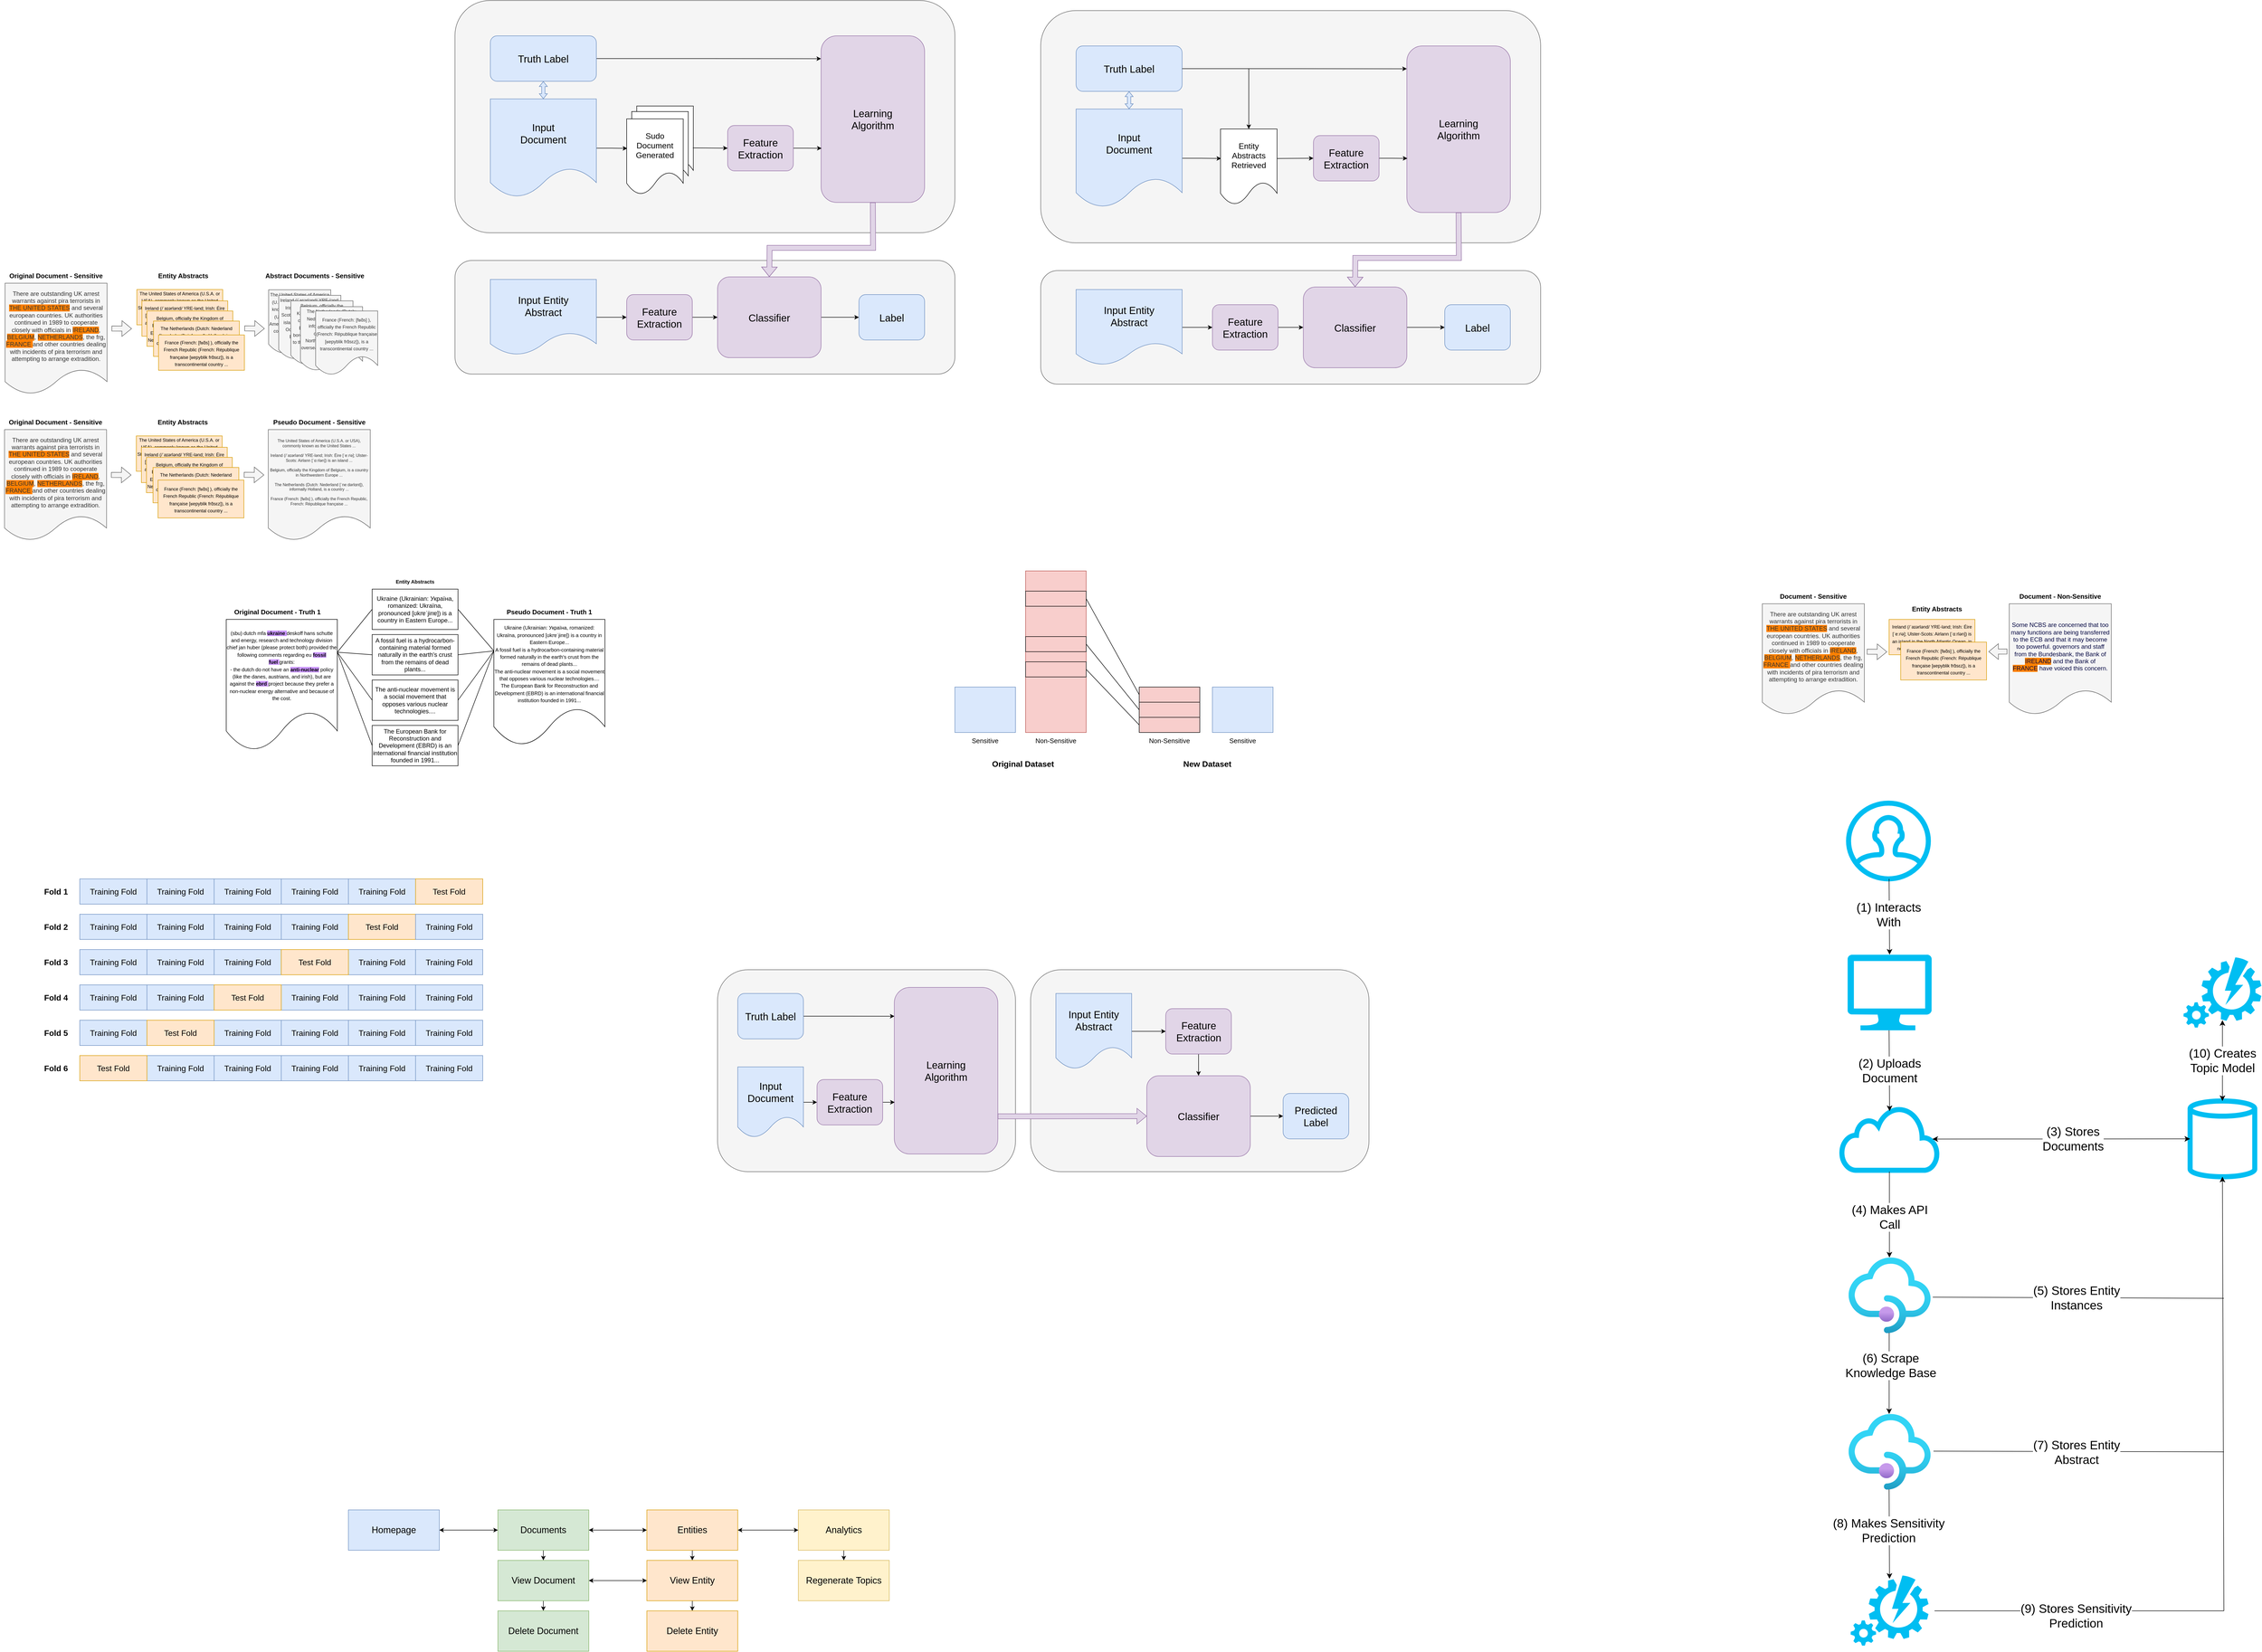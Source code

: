 <mxfile version="21.0.8" type="device"><diagram name="Page-1" id="akxZL64i7mMHwS3BJvkX"><mxGraphModel dx="1124" dy="2324" grid="1" gridSize="10" guides="1" tooltips="1" connect="1" arrows="1" fold="1" page="1" pageScale="1" pageWidth="3300" pageHeight="4681" math="0" shadow="0"><root><mxCell id="0"/><mxCell id="1" parent="0"/><mxCell id="yvGnwaTA8bs8BNbRgbfV-25" value="" style="rounded=1;whiteSpace=wrap;html=1;fillColor=#f5f5f5;fontColor=#333333;strokeColor=#666666;" parent="1" vertex="1"><mxGeometry x="2090" y="1950" width="670" height="400" as="geometry"/></mxCell><mxCell id="Tee6cvTm40Kcuc3fU6XJ-1" value="&lt;font style=&quot;font-size: 10px;&quot;&gt;&lt;div style=&quot;text-align: start; display: inline;&quot;&gt;(sbu) dutch mfa&amp;nbsp;&lt;/div&gt;&lt;span style=&quot;text-align: start;&quot;&gt;&lt;/span&gt;&lt;div style=&quot;display: inline; font-weight: bold; border-radius: 7.5px; text-align: start;&quot; class=&quot;sensitivity3&quot;&gt;&lt;span style=&quot;background-color: rgb(204, 153, 255);&quot;&gt;ukraine&amp;nbsp;&lt;/span&gt;&lt;span style=&quot;visibility: hidden; width: 400px; font-weight: normal; color: rgb(255, 255, 255); text-align: center; border-radius: 6px; padding: 5px 0px; position: absolute; z-index: 1;&quot; class=&quot;tooltiptext&quot;&gt;&lt;h3&gt;&lt;/h3&gt;&lt;/span&gt;&lt;/div&gt;&lt;span style=&quot;text-align: start;&quot;&gt;&lt;/span&gt;&lt;div style=&quot;text-align: start; display: inline;&quot;&gt;deskoff hans schutte and energy, research and technology division chief jan huber (please protect both) provided the following comments regarding eu&amp;nbsp;&lt;/div&gt;&lt;div style=&quot;display: inline; font-weight: bold; border-radius: 7.5px; text-align: start;&quot; class=&quot;sensitivity1&quot;&gt;&lt;span style=&quot;background-color: rgb(204, 153, 255);&quot;&gt;fossil fuel&amp;nbsp;&lt;/span&gt;&lt;span style=&quot;visibility: hidden; width: 400px; font-weight: normal; color: rgb(255, 255, 255); text-align: center; border-radius: 6px; padding: 5px 0px; position: absolute; z-index: 1;&quot; href=&quot;aaaa&quot; class=&quot;tooltiptext&quot;&gt;&lt;h3&gt;&lt;/h3&gt;&lt;/span&gt;&lt;/div&gt;&lt;span style=&quot;text-align: start;&quot;&gt;&lt;/span&gt;&lt;div style=&quot;text-align: start; display: inline;&quot;&gt;grants: &lt;br&gt;- the dutch do not have an&amp;nbsp;&lt;span style=&quot;visibility: hidden; width: 400px; color: rgb(255, 255, 255); text-align: center; border-radius: 6px; padding: 5px 0px; position: absolute; z-index: 1;&quot; class=&quot;tooltiptext&quot;&gt;&lt;/span&gt;&lt;/div&gt;&lt;span style=&quot;text-align: start;&quot;&gt;&lt;/span&gt;&lt;div style=&quot;display: inline; font-weight: bold; border-radius: 7.5px; text-align: start;&quot; class=&quot;sensitivity1&quot;&gt;&lt;span style=&quot;background-color: rgb(204, 153, 255);&quot;&gt;anti-nuclear&lt;/span&gt;&amp;nbsp;&lt;span style=&quot;visibility: hidden; width: 400px; font-weight: normal; color: rgb(255, 255, 255); text-align: center; border-radius: 6px; padding: 5px 0px; position: absolute; z-index: 1;&quot; href=&quot;aaaa&quot; class=&quot;tooltiptext&quot;&gt;&lt;h3&gt;&lt;/h3&gt;&lt;/span&gt;&lt;/div&gt;&lt;span style=&quot;text-align: start;&quot;&gt;&lt;/span&gt;&lt;div style=&quot;text-align: start; display: inline;&quot;&gt;policy (like the danes, austrians, and irish), but are against the&amp;nbsp;&lt;span style=&quot;visibility: hidden; width: 400px; color: rgb(255, 255, 255); text-align: center; border-radius: 6px; padding: 5px 0px; position: absolute; z-index: 1;&quot; class=&quot;tooltiptext&quot;&gt;&lt;/span&gt;&lt;/div&gt;&lt;span style=&quot;text-align: start;&quot;&gt;&lt;/span&gt;&lt;div style=&quot;text-align: start; display: inline;&quot;&gt;&lt;span style=&quot;background-color: rgb(204, 153, 255);&quot;&gt;&lt;b&gt;ebrd&amp;nbsp;&lt;/b&gt;&lt;/span&gt;project because they prefer a non-nuclear energy alternative and because of the cost.&lt;/div&gt;&lt;/font&gt;" style="shape=document;whiteSpace=wrap;html=1;boundedLbl=1;" parent="1" vertex="1"><mxGeometry x="497" y="1256" width="220" height="260" as="geometry"/></mxCell><mxCell id="Tee6cvTm40Kcuc3fU6XJ-4" value="Ukraine (Ukrainian: Україна, romanized: Ukraïna, pronounced [ʊkrɐˈjinɐ]) is a country in Eastern Europe..." style="rounded=0;whiteSpace=wrap;html=1;labelBackgroundColor=none;fontSize=12;fillColor=#FFFFFF;" parent="1" vertex="1"><mxGeometry x="786" y="1196" width="170" height="80" as="geometry"/></mxCell><mxCell id="Tee6cvTm40Kcuc3fU6XJ-5" value="A fossil fuel is a hydrocarbon-containing material formed naturally in the earth's crust from the remains of dead plants..." style="rounded=0;whiteSpace=wrap;html=1;labelBackgroundColor=none;fontSize=12;fillColor=#FFFFFF;" parent="1" vertex="1"><mxGeometry x="786" y="1286" width="170" height="80" as="geometry"/></mxCell><mxCell id="Tee6cvTm40Kcuc3fU6XJ-6" value="The anti-nuclear movement is a social movement that opposes various nuclear technologies...." style="rounded=0;whiteSpace=wrap;html=1;labelBackgroundColor=none;fontSize=12;fillColor=#FFFFFF;" parent="1" vertex="1"><mxGeometry x="786" y="1376" width="170" height="80" as="geometry"/></mxCell><mxCell id="Tee6cvTm40Kcuc3fU6XJ-7" value="The European Bank for Reconstruction and Development (EBRD) is an international financial institution founded in 1991..." style="rounded=0;whiteSpace=wrap;html=1;labelBackgroundColor=none;fontSize=12;fillColor=#FFFFFF;" parent="1" vertex="1"><mxGeometry x="786" y="1466" width="170" height="80" as="geometry"/></mxCell><mxCell id="Tee6cvTm40Kcuc3fU6XJ-8" value="&lt;font style=&quot;font-size: 10px;&quot;&gt;Ukraine (Ukrainian: Україна, romanized: Ukraïna, pronounced [ʊkrɐˈjinɐ]) is a country in Eastern Europe...&lt;br&gt;A fossil fuel is a hydrocarbon-containing material formed naturally in the earth's crust from the remains of dead plants...&lt;br&gt;The anti-nuclear movement is a social movement that opposes various nuclear technologies....&lt;br&gt;The European Bank for Reconstruction and Development (EBRD) is an international financial institution founded in 1991...&lt;/font&gt;" style="shape=document;whiteSpace=wrap;html=1;boundedLbl=1;" parent="1" vertex="1"><mxGeometry x="1027" y="1256" width="220" height="250" as="geometry"/></mxCell><mxCell id="Tee6cvTm40Kcuc3fU6XJ-9" value="" style="endArrow=none;html=1;rounded=0;fontFamily=Helvetica;fontSize=10;exitX=1;exitY=0.25;exitDx=0;exitDy=0;entryX=0;entryY=0.5;entryDx=0;entryDy=0;" parent="1" source="Tee6cvTm40Kcuc3fU6XJ-1" target="Tee6cvTm40Kcuc3fU6XJ-4" edge="1"><mxGeometry width="50" height="50" relative="1" as="geometry"><mxPoint x="867" y="1336" as="sourcePoint"/><mxPoint x="917" y="1286" as="targetPoint"/></mxGeometry></mxCell><mxCell id="Tee6cvTm40Kcuc3fU6XJ-10" value="" style="endArrow=none;html=1;rounded=0;fontFamily=Helvetica;fontSize=10;entryX=0;entryY=0.5;entryDx=0;entryDy=0;exitX=1;exitY=0.25;exitDx=0;exitDy=0;" parent="1" source="Tee6cvTm40Kcuc3fU6XJ-1" target="Tee6cvTm40Kcuc3fU6XJ-5" edge="1"><mxGeometry width="50" height="50" relative="1" as="geometry"><mxPoint x="757" y="1356" as="sourcePoint"/><mxPoint x="796" y="1246" as="targetPoint"/></mxGeometry></mxCell><mxCell id="Tee6cvTm40Kcuc3fU6XJ-11" value="" style="endArrow=none;html=1;rounded=0;fontFamily=Helvetica;fontSize=10;entryX=0;entryY=0.5;entryDx=0;entryDy=0;exitX=1;exitY=0.25;exitDx=0;exitDy=0;" parent="1" source="Tee6cvTm40Kcuc3fU6XJ-1" target="Tee6cvTm40Kcuc3fU6XJ-6" edge="1"><mxGeometry width="50" height="50" relative="1" as="geometry"><mxPoint x="747" y="1281" as="sourcePoint"/><mxPoint x="796" y="1336" as="targetPoint"/></mxGeometry></mxCell><mxCell id="Tee6cvTm40Kcuc3fU6XJ-12" value="" style="endArrow=none;html=1;rounded=0;fontFamily=Helvetica;fontSize=10;entryX=0;entryY=0.5;entryDx=0;entryDy=0;exitX=1;exitY=0.25;exitDx=0;exitDy=0;" parent="1" source="Tee6cvTm40Kcuc3fU6XJ-1" target="Tee6cvTm40Kcuc3fU6XJ-7" edge="1"><mxGeometry width="50" height="50" relative="1" as="geometry"><mxPoint x="747" y="1281" as="sourcePoint"/><mxPoint x="796" y="1426" as="targetPoint"/></mxGeometry></mxCell><mxCell id="Tee6cvTm40Kcuc3fU6XJ-15" value="" style="endArrow=none;html=1;rounded=0;fontFamily=Helvetica;fontSize=10;exitX=1;exitY=0.5;exitDx=0;exitDy=0;entryX=0;entryY=0.25;entryDx=0;entryDy=0;" parent="1" source="Tee6cvTm40Kcuc3fU6XJ-4" target="Tee6cvTm40Kcuc3fU6XJ-8" edge="1"><mxGeometry width="50" height="50" relative="1" as="geometry"><mxPoint x="727" y="1331" as="sourcePoint"/><mxPoint x="796.0" y="1246" as="targetPoint"/></mxGeometry></mxCell><mxCell id="Tee6cvTm40Kcuc3fU6XJ-16" value="" style="endArrow=none;html=1;rounded=0;fontFamily=Helvetica;fontSize=10;exitX=1;exitY=0.5;exitDx=0;exitDy=0;entryX=0;entryY=0.25;entryDx=0;entryDy=0;" parent="1" source="Tee6cvTm40Kcuc3fU6XJ-5" target="Tee6cvTm40Kcuc3fU6XJ-8" edge="1"><mxGeometry width="50" height="50" relative="1" as="geometry"><mxPoint x="966.0" y="1246" as="sourcePoint"/><mxPoint x="987" y="1356" as="targetPoint"/></mxGeometry></mxCell><mxCell id="Tee6cvTm40Kcuc3fU6XJ-17" value="" style="endArrow=none;html=1;rounded=0;fontFamily=Helvetica;fontSize=10;exitX=1;exitY=0.5;exitDx=0;exitDy=0;entryX=0;entryY=0.25;entryDx=0;entryDy=0;" parent="1" source="Tee6cvTm40Kcuc3fU6XJ-6" target="Tee6cvTm40Kcuc3fU6XJ-8" edge="1"><mxGeometry width="50" height="50" relative="1" as="geometry"><mxPoint x="966.0" y="1336" as="sourcePoint"/><mxPoint x="1017" y="1328.5" as="targetPoint"/></mxGeometry></mxCell><mxCell id="Tee6cvTm40Kcuc3fU6XJ-18" value="" style="endArrow=none;html=1;rounded=0;fontFamily=Helvetica;fontSize=10;exitX=1;exitY=0.5;exitDx=0;exitDy=0;entryX=0;entryY=0.25;entryDx=0;entryDy=0;" parent="1" source="Tee6cvTm40Kcuc3fU6XJ-7" target="Tee6cvTm40Kcuc3fU6XJ-8" edge="1"><mxGeometry width="50" height="50" relative="1" as="geometry"><mxPoint x="966.0" y="1426" as="sourcePoint"/><mxPoint x="1017" y="1328.5" as="targetPoint"/></mxGeometry></mxCell><mxCell id="Tee6cvTm40Kcuc3fU6XJ-19" value="&lt;b&gt;&lt;font style=&quot;font-size: 13px;&quot;&gt;Original Document - Truth 1&lt;/font&gt;&lt;/b&gt;" style="text;html=1;strokeColor=none;fillColor=none;align=center;verticalAlign=middle;whiteSpace=wrap;rounded=0;fontSize=10;fontFamily=Helvetica;" parent="1" vertex="1"><mxGeometry x="510" y="1226" width="177" height="30" as="geometry"/></mxCell><mxCell id="Tee6cvTm40Kcuc3fU6XJ-20" value="&lt;b&gt;&lt;font style=&quot;font-size: 13px;&quot;&gt;Pseudo Document - Truth 1&lt;/font&gt;&lt;/b&gt;" style="text;html=1;strokeColor=none;fillColor=none;align=center;verticalAlign=middle;whiteSpace=wrap;rounded=0;fontSize=10;fontFamily=Helvetica;" parent="1" vertex="1"><mxGeometry x="1048" y="1226" width="178" height="30" as="geometry"/></mxCell><mxCell id="Tee6cvTm40Kcuc3fU6XJ-21" value="&lt;b&gt;Entity Abstracts&lt;/b&gt;" style="text;html=1;strokeColor=none;fillColor=none;align=center;verticalAlign=middle;whiteSpace=wrap;rounded=0;fontSize=10;fontFamily=Helvetica;" parent="1" vertex="1"><mxGeometry x="796" y="1166" width="150" height="30" as="geometry"/></mxCell><mxCell id="Tee6cvTm40Kcuc3fU6XJ-22" value="&lt;div style=&quot;&quot;&gt;There are outstanding UK arrest warrants against pira terrorists in &lt;span style=&quot;background-color: rgb(255, 128, 0);&quot;&gt;THE UNITED STATES&lt;/span&gt; and several european countries. UK authorities continued in 1989 to cooperate closely with officials in &lt;span style=&quot;background-color: rgb(255, 128, 0);&quot;&gt;IRELAND&lt;/span&gt;, &lt;span style=&quot;background-color: rgb(255, 128, 0);&quot;&gt;BELGIUM&lt;/span&gt;, &lt;span style=&quot;background-color: rgb(255, 128, 0);&quot;&gt;NETHERLANDS&lt;/span&gt;, the frg, &lt;span style=&quot;background-color: rgb(255, 128, 0);&quot;&gt;FRANCE &lt;/span&gt;and other countries dealing with incidents of pira terrorism and attempting to arrange extradition.&lt;/div&gt;" style="shape=document;whiteSpace=wrap;html=1;boundedLbl=1;align=center;size=0.227;fillColor=#f5f5f5;fontColor=#333333;strokeColor=#666666;" parent="1" vertex="1"><mxGeometry x="59" y="590" width="202" height="220" as="geometry"/></mxCell><mxCell id="Tee6cvTm40Kcuc3fU6XJ-26" value="&lt;font style=&quot;font-size: 9px;&quot;&gt;The United States of America (U.S.A. or USA), commonly known as the United States (U.S. or US) or informally America, is the most populous country in North America.&amp;nbsp;&lt;/font&gt;" style="rounded=0;whiteSpace=wrap;html=1;labelBackgroundColor=none;fontSize=12;fillColor=#ffe6cc;strokeColor=#d79b00;" parent="1" vertex="1"><mxGeometry x="320" y="602.5" width="170" height="70" as="geometry"/></mxCell><mxCell id="Tee6cvTm40Kcuc3fU6XJ-36" value="&lt;b&gt;&lt;font style=&quot;font-size: 13px;&quot;&gt;Original Document - Sensitive&lt;/font&gt;&lt;/b&gt;" style="text;html=1;strokeColor=none;fillColor=none;align=center;verticalAlign=middle;whiteSpace=wrap;rounded=0;fontSize=10;fontFamily=Helvetica;" parent="1" vertex="1"><mxGeometry x="50" y="560" width="220" height="30" as="geometry"/></mxCell><mxCell id="Tee6cvTm40Kcuc3fU6XJ-37" value="&lt;b&gt;&lt;font style=&quot;font-size: 13px;&quot;&gt;Abstract Documents - Sensitive&lt;/font&gt;&lt;/b&gt;" style="text;html=1;strokeColor=none;fillColor=none;align=center;verticalAlign=middle;whiteSpace=wrap;rounded=0;fontSize=10;fontFamily=Helvetica;" parent="1" vertex="1"><mxGeometry x="573.25" y="560" width="198.5" height="30" as="geometry"/></mxCell><mxCell id="Tee6cvTm40Kcuc3fU6XJ-38" value="&lt;b&gt;&lt;font style=&quot;font-size: 13px;&quot;&gt;Entity Abstracts&lt;/font&gt;&lt;/b&gt;" style="text;html=1;strokeColor=none;fillColor=none;align=center;verticalAlign=middle;whiteSpace=wrap;rounded=0;fontSize=10;fontFamily=Helvetica;" parent="1" vertex="1"><mxGeometry x="337" y="560" width="150" height="30" as="geometry"/></mxCell><mxCell id="edIaewMr8rRc1SxgS4l5-1" value="" style="rounded=1;whiteSpace=wrap;html=1;fillColor=#f5f5f5;fontColor=#333333;strokeColor=#666666;" parent="1" vertex="1"><mxGeometry x="950" y="30" width="990" height="460" as="geometry"/></mxCell><mxCell id="edIaewMr8rRc1SxgS4l5-7" style="edgeStyle=orthogonalEdgeStyle;rounded=0;orthogonalLoop=1;jettySize=auto;html=1;exitX=1;exitY=0.5;exitDx=0;exitDy=0;entryX=0;entryY=0.137;entryDx=0;entryDy=0;entryPerimeter=0;fontSize=20;" parent="1" source="edIaewMr8rRc1SxgS4l5-2" target="edIaewMr8rRc1SxgS4l5-3" edge="1"><mxGeometry relative="1" as="geometry"/></mxCell><mxCell id="edIaewMr8rRc1SxgS4l5-2" value="&lt;font style=&quot;font-size: 20px;&quot;&gt;Truth Label&lt;/font&gt;" style="rounded=1;whiteSpace=wrap;html=1;fillColor=#dae8fc;strokeColor=#6c8ebf;" parent="1" vertex="1"><mxGeometry x="1020" y="100" width="210" height="90" as="geometry"/></mxCell><mxCell id="edIaewMr8rRc1SxgS4l5-3" value="&lt;font style=&quot;font-size: 20px;&quot;&gt;Learning&lt;br&gt;Algorithm&lt;/font&gt;" style="rounded=1;whiteSpace=wrap;html=1;fillColor=#e1d5e7;strokeColor=#9673a6;" parent="1" vertex="1"><mxGeometry x="1675" y="100" width="205" height="330" as="geometry"/></mxCell><mxCell id="edIaewMr8rRc1SxgS4l5-17" style="edgeStyle=orthogonalEdgeStyle;rounded=0;orthogonalLoop=1;jettySize=auto;html=1;exitX=1;exitY=0.5;exitDx=0;exitDy=0;entryX=0.011;entryY=0.39;entryDx=0;entryDy=0;fontSize=20;entryPerimeter=0;" parent="1" source="edIaewMr8rRc1SxgS4l5-4" target="edIaewMr8rRc1SxgS4l5-31" edge="1"><mxGeometry relative="1" as="geometry"><mxPoint x="1280" y="322.5" as="targetPoint"/></mxGeometry></mxCell><mxCell id="edIaewMr8rRc1SxgS4l5-4" value="&lt;font style=&quot;font-size: 20px;&quot;&gt;Input&lt;br&gt;Document&lt;/font&gt;" style="shape=document;whiteSpace=wrap;html=1;boundedLbl=1;fillColor=#dae8fc;strokeColor=#6c8ebf;" parent="1" vertex="1"><mxGeometry x="1020" y="225" width="210" height="195" as="geometry"/></mxCell><mxCell id="edIaewMr8rRc1SxgS4l5-9" style="edgeStyle=orthogonalEdgeStyle;rounded=0;orthogonalLoop=1;jettySize=auto;html=1;exitX=1;exitY=0.5;exitDx=0;exitDy=0;entryX=0.005;entryY=0.675;entryDx=0;entryDy=0;entryPerimeter=0;fontSize=20;" parent="1" source="edIaewMr8rRc1SxgS4l5-6" target="edIaewMr8rRc1SxgS4l5-3" edge="1"><mxGeometry relative="1" as="geometry"/></mxCell><mxCell id="edIaewMr8rRc1SxgS4l5-6" value="&lt;font style=&quot;font-size: 20px;&quot;&gt;Feature&lt;br&gt;Extraction&lt;/font&gt;" style="rounded=1;whiteSpace=wrap;html=1;fillColor=#e1d5e7;strokeColor=#9673a6;" parent="1" vertex="1"><mxGeometry x="1490" y="277.5" width="130" height="90" as="geometry"/></mxCell><mxCell id="edIaewMr8rRc1SxgS4l5-10" value="" style="shape=flexArrow;endArrow=classic;startArrow=classic;html=1;rounded=0;fontSize=20;entryX=0.5;entryY=1;entryDx=0;entryDy=0;exitX=0.5;exitY=0;exitDx=0;exitDy=0;width=6.667;endSize=2.978;startSize=2.978;startWidth=8.333;endWidth=8.333;fillColor=#dae8fc;strokeColor=#6c8ebf;" parent="1" source="edIaewMr8rRc1SxgS4l5-4" target="edIaewMr8rRc1SxgS4l5-2" edge="1"><mxGeometry width="100" height="100" relative="1" as="geometry"><mxPoint x="1090" y="270" as="sourcePoint"/><mxPoint x="1190" y="170" as="targetPoint"/></mxGeometry></mxCell><mxCell id="edIaewMr8rRc1SxgS4l5-11" value="" style="rounded=1;whiteSpace=wrap;html=1;fillColor=#f5f5f5;fontColor=#333333;strokeColor=#666666;" parent="1" vertex="1"><mxGeometry x="950" y="545" width="990" height="225" as="geometry"/></mxCell><mxCell id="edIaewMr8rRc1SxgS4l5-25" style="edgeStyle=orthogonalEdgeStyle;rounded=0;orthogonalLoop=1;jettySize=auto;html=1;exitX=1;exitY=0.5;exitDx=0;exitDy=0;entryX=0;entryY=0.5;entryDx=0;entryDy=0;fontSize=20;fillColor=#FFFFFF;" parent="1" source="edIaewMr8rRc1SxgS4l5-13" target="edIaewMr8rRc1SxgS4l5-20" edge="1"><mxGeometry relative="1" as="geometry"/></mxCell><mxCell id="edIaewMr8rRc1SxgS4l5-13" value="&lt;font style=&quot;font-size: 20px;&quot;&gt;Input Entity&lt;br&gt;Abstract&lt;/font&gt;" style="shape=document;whiteSpace=wrap;html=1;boundedLbl=1;fillColor=#dae8fc;strokeColor=#6c8ebf;" parent="1" vertex="1"><mxGeometry x="1020" y="582.5" width="210" height="150" as="geometry"/></mxCell><mxCell id="edIaewMr8rRc1SxgS4l5-27" style="edgeStyle=orthogonalEdgeStyle;rounded=0;orthogonalLoop=1;jettySize=auto;html=1;exitX=1;exitY=0.5;exitDx=0;exitDy=0;entryX=0;entryY=0.5;entryDx=0;entryDy=0;fontSize=20;fillColor=#FFFFFF;" parent="1" source="edIaewMr8rRc1SxgS4l5-19" target="edIaewMr8rRc1SxgS4l5-24" edge="1"><mxGeometry relative="1" as="geometry"/></mxCell><mxCell id="edIaewMr8rRc1SxgS4l5-19" value="&lt;span style=&quot;font-size: 20px;&quot;&gt;Classifier&lt;/span&gt;" style="rounded=1;whiteSpace=wrap;html=1;fillColor=#e1d5e7;strokeColor=#9673a6;" parent="1" vertex="1"><mxGeometry x="1470" y="577.5" width="205" height="160" as="geometry"/></mxCell><mxCell id="edIaewMr8rRc1SxgS4l5-26" style="edgeStyle=orthogonalEdgeStyle;rounded=0;orthogonalLoop=1;jettySize=auto;html=1;exitX=1;exitY=0.5;exitDx=0;exitDy=0;entryX=0;entryY=0.5;entryDx=0;entryDy=0;fontSize=20;fillColor=#FFFFFF;" parent="1" source="edIaewMr8rRc1SxgS4l5-20" target="edIaewMr8rRc1SxgS4l5-19" edge="1"><mxGeometry relative="1" as="geometry"/></mxCell><mxCell id="edIaewMr8rRc1SxgS4l5-20" value="&lt;font style=&quot;font-size: 20px;&quot;&gt;Feature&lt;br&gt;Extraction&lt;/font&gt;" style="rounded=1;whiteSpace=wrap;html=1;fillColor=#e1d5e7;strokeColor=#9673a6;" parent="1" vertex="1"><mxGeometry x="1290" y="612.5" width="130" height="90" as="geometry"/></mxCell><mxCell id="edIaewMr8rRc1SxgS4l5-23" value="" style="shape=flexArrow;endArrow=classic;html=1;rounded=0;fontSize=20;exitX=0.5;exitY=1;exitDx=0;exitDy=0;entryX=0.5;entryY=0;entryDx=0;entryDy=0;fillColor=#e1d5e7;strokeColor=#9673a6;" parent="1" source="edIaewMr8rRc1SxgS4l5-3" target="edIaewMr8rRc1SxgS4l5-19" edge="1"><mxGeometry width="50" height="50" relative="1" as="geometry"><mxPoint x="1620" y="460" as="sourcePoint"/><mxPoint x="1670" y="410" as="targetPoint"/><Array as="points"><mxPoint x="1778" y="520"/><mxPoint x="1573" y="520"/></Array></mxGeometry></mxCell><mxCell id="edIaewMr8rRc1SxgS4l5-24" value="&lt;span style=&quot;font-size: 20px;&quot;&gt;Label&lt;/span&gt;" style="rounded=1;whiteSpace=wrap;html=1;fillColor=#dae8fc;strokeColor=#6c8ebf;" parent="1" vertex="1"><mxGeometry x="1750" y="612.5" width="130" height="90" as="geometry"/></mxCell><mxCell id="edIaewMr8rRc1SxgS4l5-36" value="&lt;font style=&quot;font-size: 10px;&quot;&gt;&lt;br&gt;&lt;/font&gt;" style="shape=document;whiteSpace=wrap;html=1;boundedLbl=1;" parent="1" vertex="1"><mxGeometry x="1310" y="239" width="112" height="150" as="geometry"/></mxCell><mxCell id="edIaewMr8rRc1SxgS4l5-35" value="&lt;font style=&quot;font-size: 10px;&quot;&gt;&lt;br&gt;&lt;/font&gt;" style="shape=document;whiteSpace=wrap;html=1;boundedLbl=1;" parent="1" vertex="1"><mxGeometry x="1300" y="250" width="112" height="150" as="geometry"/></mxCell><mxCell id="edIaewMr8rRc1SxgS4l5-31" value="&lt;font style=&quot;&quot;&gt;&lt;font style=&quot;font-size: 16px;&quot;&gt;Sudo Document Generated&lt;/font&gt;&lt;br&gt;&lt;/font&gt;" style="shape=document;whiteSpace=wrap;html=1;boundedLbl=1;" parent="1" vertex="1"><mxGeometry x="1290" y="264.5" width="112" height="150" as="geometry"/></mxCell><mxCell id="edIaewMr8rRc1SxgS4l5-34" value="" style="endArrow=classic;html=1;rounded=0;fontSize=20;fillColor=#FFFFFF;entryX=0;entryY=0.5;entryDx=0;entryDy=0;exitX=0.992;exitY=0.553;exitDx=0;exitDy=0;exitPerimeter=0;" parent="1" source="edIaewMr8rRc1SxgS4l5-36" target="edIaewMr8rRc1SxgS4l5-6" edge="1"><mxGeometry width="50" height="50" relative="1" as="geometry"><mxPoint x="1433.992" y="322.25" as="sourcePoint"/><mxPoint x="1480" y="320" as="targetPoint"/></mxGeometry></mxCell><mxCell id="edIaewMr8rRc1SxgS4l5-37" value="" style="rounded=1;whiteSpace=wrap;html=1;fillColor=#f5f5f5;fontColor=#333333;strokeColor=#666666;" parent="1" vertex="1"><mxGeometry x="2110" y="50" width="990" height="460" as="geometry"/></mxCell><mxCell id="edIaewMr8rRc1SxgS4l5-38" style="edgeStyle=orthogonalEdgeStyle;rounded=0;orthogonalLoop=1;jettySize=auto;html=1;exitX=1;exitY=0.5;exitDx=0;exitDy=0;entryX=0;entryY=0.137;entryDx=0;entryDy=0;entryPerimeter=0;fontSize=20;" parent="1" source="edIaewMr8rRc1SxgS4l5-39" target="edIaewMr8rRc1SxgS4l5-40" edge="1"><mxGeometry relative="1" as="geometry"/></mxCell><mxCell id="edIaewMr8rRc1SxgS4l5-39" value="&lt;font style=&quot;font-size: 20px;&quot;&gt;Truth Label&lt;/font&gt;" style="rounded=1;whiteSpace=wrap;html=1;fillColor=#dae8fc;strokeColor=#6c8ebf;" parent="1" vertex="1"><mxGeometry x="2180" y="120" width="210" height="90" as="geometry"/></mxCell><mxCell id="edIaewMr8rRc1SxgS4l5-40" value="&lt;font style=&quot;font-size: 20px;&quot;&gt;Learning&lt;br&gt;Algorithm&lt;/font&gt;" style="rounded=1;whiteSpace=wrap;html=1;fillColor=#e1d5e7;strokeColor=#9673a6;" parent="1" vertex="1"><mxGeometry x="2835" y="120" width="205" height="330" as="geometry"/></mxCell><mxCell id="edIaewMr8rRc1SxgS4l5-41" style="edgeStyle=orthogonalEdgeStyle;rounded=0;orthogonalLoop=1;jettySize=auto;html=1;exitX=1;exitY=0.5;exitDx=0;exitDy=0;entryX=0.011;entryY=0.39;entryDx=0;entryDy=0;fontSize=20;entryPerimeter=0;" parent="1" source="edIaewMr8rRc1SxgS4l5-42" target="edIaewMr8rRc1SxgS4l5-57" edge="1"><mxGeometry relative="1" as="geometry"><mxPoint x="2440" y="342.5" as="targetPoint"/></mxGeometry></mxCell><mxCell id="edIaewMr8rRc1SxgS4l5-42" value="&lt;font style=&quot;font-size: 20px;&quot;&gt;Input&lt;br&gt;Document&lt;/font&gt;" style="shape=document;whiteSpace=wrap;html=1;boundedLbl=1;fillColor=#dae8fc;strokeColor=#6c8ebf;" parent="1" vertex="1"><mxGeometry x="2180" y="245" width="210" height="195" as="geometry"/></mxCell><mxCell id="edIaewMr8rRc1SxgS4l5-43" style="edgeStyle=orthogonalEdgeStyle;rounded=0;orthogonalLoop=1;jettySize=auto;html=1;exitX=1;exitY=0.5;exitDx=0;exitDy=0;entryX=0.005;entryY=0.675;entryDx=0;entryDy=0;entryPerimeter=0;fontSize=20;" parent="1" source="edIaewMr8rRc1SxgS4l5-44" target="edIaewMr8rRc1SxgS4l5-40" edge="1"><mxGeometry relative="1" as="geometry"/></mxCell><mxCell id="edIaewMr8rRc1SxgS4l5-44" value="&lt;font style=&quot;font-size: 20px;&quot;&gt;Feature&lt;br&gt;Extraction&lt;/font&gt;" style="rounded=1;whiteSpace=wrap;html=1;fillColor=#e1d5e7;strokeColor=#9673a6;" parent="1" vertex="1"><mxGeometry x="2650" y="297.5" width="130" height="90" as="geometry"/></mxCell><mxCell id="edIaewMr8rRc1SxgS4l5-45" value="" style="shape=flexArrow;endArrow=classic;startArrow=classic;html=1;rounded=0;fontSize=20;entryX=0.5;entryY=1;entryDx=0;entryDy=0;exitX=0.5;exitY=0;exitDx=0;exitDy=0;width=6.667;endSize=2.978;startSize=2.978;startWidth=8.333;endWidth=8.333;fillColor=#dae8fc;strokeColor=#6c8ebf;" parent="1" source="edIaewMr8rRc1SxgS4l5-42" target="edIaewMr8rRc1SxgS4l5-39" edge="1"><mxGeometry width="100" height="100" relative="1" as="geometry"><mxPoint x="2250" y="290" as="sourcePoint"/><mxPoint x="2350" y="190" as="targetPoint"/></mxGeometry></mxCell><mxCell id="edIaewMr8rRc1SxgS4l5-46" value="" style="rounded=1;whiteSpace=wrap;html=1;fillColor=#f5f5f5;fontColor=#333333;strokeColor=#666666;" parent="1" vertex="1"><mxGeometry x="2110" y="565" width="990" height="225" as="geometry"/></mxCell><mxCell id="edIaewMr8rRc1SxgS4l5-47" style="edgeStyle=orthogonalEdgeStyle;rounded=0;orthogonalLoop=1;jettySize=auto;html=1;exitX=1;exitY=0.5;exitDx=0;exitDy=0;entryX=0;entryY=0.5;entryDx=0;entryDy=0;fontSize=20;fillColor=#FFFFFF;" parent="1" source="edIaewMr8rRc1SxgS4l5-48" target="edIaewMr8rRc1SxgS4l5-52" edge="1"><mxGeometry relative="1" as="geometry"/></mxCell><mxCell id="edIaewMr8rRc1SxgS4l5-48" value="&lt;font style=&quot;font-size: 20px;&quot;&gt;Input Entity&lt;br&gt;Abstract&lt;/font&gt;" style="shape=document;whiteSpace=wrap;html=1;boundedLbl=1;fillColor=#dae8fc;strokeColor=#6c8ebf;" parent="1" vertex="1"><mxGeometry x="2180" y="602.5" width="210" height="150" as="geometry"/></mxCell><mxCell id="edIaewMr8rRc1SxgS4l5-49" style="edgeStyle=orthogonalEdgeStyle;rounded=0;orthogonalLoop=1;jettySize=auto;html=1;exitX=1;exitY=0.5;exitDx=0;exitDy=0;entryX=0;entryY=0.5;entryDx=0;entryDy=0;fontSize=20;fillColor=#FFFFFF;" parent="1" source="edIaewMr8rRc1SxgS4l5-50" target="edIaewMr8rRc1SxgS4l5-54" edge="1"><mxGeometry relative="1" as="geometry"/></mxCell><mxCell id="edIaewMr8rRc1SxgS4l5-50" value="&lt;span style=&quot;font-size: 20px;&quot;&gt;Classifier&lt;/span&gt;" style="rounded=1;whiteSpace=wrap;html=1;fillColor=#e1d5e7;strokeColor=#9673a6;" parent="1" vertex="1"><mxGeometry x="2630" y="597.5" width="205" height="160" as="geometry"/></mxCell><mxCell id="edIaewMr8rRc1SxgS4l5-51" style="edgeStyle=orthogonalEdgeStyle;rounded=0;orthogonalLoop=1;jettySize=auto;html=1;exitX=1;exitY=0.5;exitDx=0;exitDy=0;entryX=0;entryY=0.5;entryDx=0;entryDy=0;fontSize=20;fillColor=#FFFFFF;" parent="1" source="edIaewMr8rRc1SxgS4l5-52" target="edIaewMr8rRc1SxgS4l5-50" edge="1"><mxGeometry relative="1" as="geometry"/></mxCell><mxCell id="edIaewMr8rRc1SxgS4l5-52" value="&lt;font style=&quot;font-size: 20px;&quot;&gt;Feature&lt;br&gt;Extraction&lt;/font&gt;" style="rounded=1;whiteSpace=wrap;html=1;fillColor=#e1d5e7;strokeColor=#9673a6;" parent="1" vertex="1"><mxGeometry x="2450" y="632.5" width="130" height="90" as="geometry"/></mxCell><mxCell id="edIaewMr8rRc1SxgS4l5-53" value="" style="shape=flexArrow;endArrow=classic;html=1;rounded=0;fontSize=20;exitX=0.5;exitY=1;exitDx=0;exitDy=0;entryX=0.5;entryY=0;entryDx=0;entryDy=0;fillColor=#e1d5e7;strokeColor=#9673a6;" parent="1" source="edIaewMr8rRc1SxgS4l5-40" target="edIaewMr8rRc1SxgS4l5-50" edge="1"><mxGeometry width="50" height="50" relative="1" as="geometry"><mxPoint x="2780" y="480" as="sourcePoint"/><mxPoint x="2830" y="430" as="targetPoint"/><Array as="points"><mxPoint x="2938" y="540"/><mxPoint x="2733" y="540"/></Array></mxGeometry></mxCell><mxCell id="edIaewMr8rRc1SxgS4l5-54" value="&lt;span style=&quot;font-size: 20px;&quot;&gt;Label&lt;/span&gt;" style="rounded=1;whiteSpace=wrap;html=1;fillColor=#dae8fc;strokeColor=#6c8ebf;" parent="1" vertex="1"><mxGeometry x="2910" y="632.5" width="130" height="90" as="geometry"/></mxCell><mxCell id="edIaewMr8rRc1SxgS4l5-57" value="&lt;font style=&quot;&quot;&gt;&lt;font style=&quot;font-size: 16px;&quot;&gt;Entity Abstracts Retrieved&lt;/font&gt;&lt;br&gt;&lt;/font&gt;" style="shape=document;whiteSpace=wrap;html=1;boundedLbl=1;" parent="1" vertex="1"><mxGeometry x="2466" y="284.5" width="112" height="150" as="geometry"/></mxCell><mxCell id="edIaewMr8rRc1SxgS4l5-58" value="" style="endArrow=classic;html=1;rounded=0;fontSize=20;fillColor=#FFFFFF;entryX=0;entryY=0.5;entryDx=0;entryDy=0;exitX=0.996;exitY=0.39;exitDx=0;exitDy=0;exitPerimeter=0;" parent="1" source="edIaewMr8rRc1SxgS4l5-57" target="edIaewMr8rRc1SxgS4l5-44" edge="1"><mxGeometry width="50" height="50" relative="1" as="geometry"><mxPoint x="2581.104" y="341.95" as="sourcePoint"/><mxPoint x="2640" y="340" as="targetPoint"/></mxGeometry></mxCell><mxCell id="edIaewMr8rRc1SxgS4l5-60" style="edgeStyle=orthogonalEdgeStyle;rounded=0;orthogonalLoop=1;jettySize=auto;html=1;exitX=1;exitY=0.5;exitDx=0;exitDy=0;fontSize=16;fillColor=#FFFFFF;" parent="1" source="edIaewMr8rRc1SxgS4l5-39" target="edIaewMr8rRc1SxgS4l5-57" edge="1"><mxGeometry relative="1" as="geometry"/></mxCell><mxCell id="mIL6Mw20_PNsJpQc75XE-3" value="" style="rounded=0;whiteSpace=wrap;html=1;fontSize=16;fillColor=#f8cecc;strokeColor=#000000;" parent="1" vertex="1"><mxGeometry x="2305" y="1450" width="120" height="30" as="geometry"/></mxCell><mxCell id="mIL6Mw20_PNsJpQc75XE-4" value="" style="rounded=0;whiteSpace=wrap;html=1;fontSize=16;fillColor=#f8cecc;strokeColor=#000000;" parent="1" vertex="1"><mxGeometry x="2305" y="1420" width="120" height="30" as="geometry"/></mxCell><mxCell id="mIL6Mw20_PNsJpQc75XE-5" value="" style="rounded=0;whiteSpace=wrap;html=1;fontSize=16;fillColor=#f8cecc;strokeColor=#000000;" parent="1" vertex="1"><mxGeometry x="2305" y="1390" width="120" height="30" as="geometry"/></mxCell><mxCell id="mIL6Mw20_PNsJpQc75XE-6" value="" style="rounded=0;whiteSpace=wrap;html=1;fontSize=16;fillColor=#dae8fc;strokeColor=#6c8ebf;" parent="1" vertex="1"><mxGeometry x="2450" y="1390" width="120" height="90" as="geometry"/></mxCell><mxCell id="mIL6Mw20_PNsJpQc75XE-7" value="" style="rounded=0;whiteSpace=wrap;html=1;fontSize=16;fillColor=#dae8fc;strokeColor=#6c8ebf;" parent="1" vertex="1"><mxGeometry x="1940" y="1390" width="120" height="90" as="geometry"/></mxCell><mxCell id="mIL6Mw20_PNsJpQc75XE-8" value="" style="rounded=0;whiteSpace=wrap;html=1;fontSize=16;fillColor=#f8cecc;strokeColor=#b85450;" parent="1" vertex="1"><mxGeometry x="2080" y="1160" width="120" height="320" as="geometry"/></mxCell><mxCell id="mIL6Mw20_PNsJpQc75XE-9" value="Original Dataset" style="text;html=1;strokeColor=none;fillColor=none;align=center;verticalAlign=middle;whiteSpace=wrap;rounded=0;fontSize=16;fontStyle=1" parent="1" vertex="1"><mxGeometry x="1970" y="1527" width="210" height="30" as="geometry"/></mxCell><mxCell id="mIL6Mw20_PNsJpQc75XE-10" value="New Dataset" style="text;html=1;strokeColor=none;fillColor=none;align=center;verticalAlign=middle;whiteSpace=wrap;rounded=0;fontSize=16;fontStyle=1" parent="1" vertex="1"><mxGeometry x="2335" y="1527" width="210" height="30" as="geometry"/></mxCell><mxCell id="mIL6Mw20_PNsJpQc75XE-11" value="" style="rounded=0;whiteSpace=wrap;html=1;fontSize=16;fillColor=#f8cecc;strokeColor=#000000;" parent="1" vertex="1"><mxGeometry x="2080" y="1200" width="120" height="30" as="geometry"/></mxCell><mxCell id="mIL6Mw20_PNsJpQc75XE-12" value="" style="rounded=0;whiteSpace=wrap;html=1;fontSize=16;fillColor=#f8cecc;strokeColor=#000000;" parent="1" vertex="1"><mxGeometry x="2080" y="1290" width="120" height="30" as="geometry"/></mxCell><mxCell id="mIL6Mw20_PNsJpQc75XE-13" value="" style="rounded=0;whiteSpace=wrap;html=1;fontSize=16;fillColor=#f8cecc;strokeColor=#000000;" parent="1" vertex="1"><mxGeometry x="2080" y="1340" width="120" height="30" as="geometry"/></mxCell><mxCell id="mIL6Mw20_PNsJpQc75XE-15" value="" style="endArrow=none;html=1;rounded=0;fontSize=12;startSize=8;endSize=8;curved=1;exitX=1;exitY=0.5;exitDx=0;exitDy=0;entryX=0;entryY=0.5;entryDx=0;entryDy=0;" parent="1" source="mIL6Mw20_PNsJpQc75XE-11" target="mIL6Mw20_PNsJpQc75XE-5" edge="1"><mxGeometry width="50" height="50" relative="1" as="geometry"><mxPoint x="2260" y="1300" as="sourcePoint"/><mxPoint x="2310" y="1250" as="targetPoint"/></mxGeometry></mxCell><mxCell id="mIL6Mw20_PNsJpQc75XE-16" value="" style="endArrow=none;html=1;rounded=0;fontSize=12;startSize=8;endSize=8;curved=1;exitX=1;exitY=0.5;exitDx=0;exitDy=0;entryX=0;entryY=0.5;entryDx=0;entryDy=0;" parent="1" source="mIL6Mw20_PNsJpQc75XE-12" target="mIL6Mw20_PNsJpQc75XE-4" edge="1"><mxGeometry width="50" height="50" relative="1" as="geometry"><mxPoint x="2210" y="1225" as="sourcePoint"/><mxPoint x="2370" y="1415" as="targetPoint"/></mxGeometry></mxCell><mxCell id="mIL6Mw20_PNsJpQc75XE-17" value="" style="endArrow=none;html=1;rounded=0;fontSize=12;startSize=8;endSize=8;curved=1;exitX=1;exitY=0.5;exitDx=0;exitDy=0;entryX=0;entryY=0.5;entryDx=0;entryDy=0;" parent="1" source="mIL6Mw20_PNsJpQc75XE-13" target="mIL6Mw20_PNsJpQc75XE-3" edge="1"><mxGeometry width="50" height="50" relative="1" as="geometry"><mxPoint x="2210" y="1315" as="sourcePoint"/><mxPoint x="2370" y="1445" as="targetPoint"/></mxGeometry></mxCell><mxCell id="mIL6Mw20_PNsJpQc75XE-18" value="&lt;font style=&quot;font-size: 13px; font-weight: normal;&quot;&gt;Sensitive&lt;/font&gt;" style="text;html=1;strokeColor=none;fillColor=none;align=center;verticalAlign=middle;whiteSpace=wrap;rounded=0;fontSize=16;fontStyle=1" parent="1" vertex="1"><mxGeometry x="1895" y="1480" width="210" height="30" as="geometry"/></mxCell><mxCell id="mIL6Mw20_PNsJpQc75XE-19" value="&lt;font style=&quot;font-size: 13px; font-weight: normal;&quot;&gt;Sensitive&lt;/font&gt;" style="text;html=1;strokeColor=none;fillColor=none;align=center;verticalAlign=middle;whiteSpace=wrap;rounded=0;fontSize=16;fontStyle=1" parent="1" vertex="1"><mxGeometry x="2405" y="1480" width="210" height="30" as="geometry"/></mxCell><mxCell id="mIL6Mw20_PNsJpQc75XE-20" value="&lt;font style=&quot;font-size: 13px; font-weight: normal;&quot;&gt;Non-Sensitive&lt;/font&gt;" style="text;html=1;strokeColor=none;fillColor=none;align=center;verticalAlign=middle;whiteSpace=wrap;rounded=0;fontSize=16;fontStyle=1" parent="1" vertex="1"><mxGeometry x="2260" y="1480" width="210" height="30" as="geometry"/></mxCell><mxCell id="mIL6Mw20_PNsJpQc75XE-21" value="&lt;font style=&quot;font-size: 13px; font-weight: normal;&quot;&gt;Non-Sensitive&lt;/font&gt;" style="text;html=1;strokeColor=none;fillColor=none;align=center;verticalAlign=middle;whiteSpace=wrap;rounded=0;fontSize=16;fontStyle=1" parent="1" vertex="1"><mxGeometry x="2035" y="1480" width="210" height="30" as="geometry"/></mxCell><mxCell id="mIL6Mw20_PNsJpQc75XE-22" value="Training Fold" style="rounded=0;whiteSpace=wrap;html=1;fontSize=16;fillColor=#dae8fc;strokeColor=#6c8ebf;" parent="1" vertex="1"><mxGeometry x="207" y="1770" width="133" height="50" as="geometry"/></mxCell><mxCell id="mIL6Mw20_PNsJpQc75XE-23" value="Training Fold" style="rounded=0;whiteSpace=wrap;html=1;fontSize=16;fillColor=#dae8fc;strokeColor=#6c8ebf;" parent="1" vertex="1"><mxGeometry x="340" y="1770" width="133" height="50" as="geometry"/></mxCell><mxCell id="mIL6Mw20_PNsJpQc75XE-24" value="Training Fold" style="rounded=0;whiteSpace=wrap;html=1;fontSize=16;fillColor=#dae8fc;strokeColor=#6c8ebf;" parent="1" vertex="1"><mxGeometry x="473" y="1770" width="133" height="50" as="geometry"/></mxCell><mxCell id="mIL6Mw20_PNsJpQc75XE-25" value="Training Fold" style="rounded=0;whiteSpace=wrap;html=1;fontSize=16;fillColor=#dae8fc;strokeColor=#6c8ebf;" parent="1" vertex="1"><mxGeometry x="606" y="1770" width="133" height="50" as="geometry"/></mxCell><mxCell id="mIL6Mw20_PNsJpQc75XE-26" value="Training Fold" style="rounded=0;whiteSpace=wrap;html=1;fontSize=16;fillColor=#dae8fc;strokeColor=#6c8ebf;" parent="1" vertex="1"><mxGeometry x="739" y="1770" width="133" height="50" as="geometry"/></mxCell><mxCell id="mIL6Mw20_PNsJpQc75XE-27" value="Test Fold" style="rounded=0;whiteSpace=wrap;html=1;fontSize=16;fillColor=#ffe6cc;strokeColor=#d79b00;" parent="1" vertex="1"><mxGeometry x="872" y="1770" width="133" height="50" as="geometry"/></mxCell><mxCell id="mIL6Mw20_PNsJpQc75XE-58" value="Fold 1" style="text;html=1;strokeColor=none;fillColor=none;align=center;verticalAlign=middle;whiteSpace=wrap;rounded=0;fontSize=16;fontStyle=1" parent="1" vertex="1"><mxGeometry x="130" y="1780" width="60" height="30" as="geometry"/></mxCell><mxCell id="mIL6Mw20_PNsJpQc75XE-59" value="Training Fold" style="rounded=0;whiteSpace=wrap;html=1;fontSize=16;fillColor=#dae8fc;strokeColor=#6c8ebf;" parent="1" vertex="1"><mxGeometry x="207" y="1840" width="133" height="50" as="geometry"/></mxCell><mxCell id="mIL6Mw20_PNsJpQc75XE-60" value="Training Fold" style="rounded=0;whiteSpace=wrap;html=1;fontSize=16;fillColor=#dae8fc;strokeColor=#6c8ebf;" parent="1" vertex="1"><mxGeometry x="340" y="1840" width="133" height="50" as="geometry"/></mxCell><mxCell id="mIL6Mw20_PNsJpQc75XE-61" value="Training Fold" style="rounded=0;whiteSpace=wrap;html=1;fontSize=16;fillColor=#dae8fc;strokeColor=#6c8ebf;" parent="1" vertex="1"><mxGeometry x="473" y="1840" width="133" height="50" as="geometry"/></mxCell><mxCell id="mIL6Mw20_PNsJpQc75XE-62" value="Training Fold" style="rounded=0;whiteSpace=wrap;html=1;fontSize=16;fillColor=#dae8fc;strokeColor=#6c8ebf;" parent="1" vertex="1"><mxGeometry x="606" y="1840" width="133" height="50" as="geometry"/></mxCell><mxCell id="mIL6Mw20_PNsJpQc75XE-63" value="Training Fold" style="rounded=0;whiteSpace=wrap;html=1;fontSize=16;fillColor=#dae8fc;strokeColor=#6c8ebf;" parent="1" vertex="1"><mxGeometry x="739" y="1840" width="133" height="50" as="geometry"/></mxCell><mxCell id="mIL6Mw20_PNsJpQc75XE-64" value="Test Fold" style="rounded=0;whiteSpace=wrap;html=1;fontSize=16;fillColor=#ffe6cc;strokeColor=#d79b00;" parent="1" vertex="1"><mxGeometry x="872" y="1840" width="133" height="50" as="geometry"/></mxCell><mxCell id="mIL6Mw20_PNsJpQc75XE-65" value="Fold 2" style="text;html=1;strokeColor=none;fillColor=none;align=center;verticalAlign=middle;whiteSpace=wrap;rounded=0;fontSize=16;fontStyle=1" parent="1" vertex="1"><mxGeometry x="130" y="1850" width="60" height="30" as="geometry"/></mxCell><mxCell id="mIL6Mw20_PNsJpQc75XE-66" value="Training Fold" style="rounded=0;whiteSpace=wrap;html=1;fontSize=16;fillColor=#dae8fc;strokeColor=#6c8ebf;" parent="1" vertex="1"><mxGeometry x="207" y="1910" width="133" height="50" as="geometry"/></mxCell><mxCell id="mIL6Mw20_PNsJpQc75XE-67" value="Training Fold" style="rounded=0;whiteSpace=wrap;html=1;fontSize=16;fillColor=#dae8fc;strokeColor=#6c8ebf;" parent="1" vertex="1"><mxGeometry x="340" y="1910" width="133" height="50" as="geometry"/></mxCell><mxCell id="mIL6Mw20_PNsJpQc75XE-68" value="Training Fold" style="rounded=0;whiteSpace=wrap;html=1;fontSize=16;fillColor=#dae8fc;strokeColor=#6c8ebf;" parent="1" vertex="1"><mxGeometry x="473" y="1910" width="133" height="50" as="geometry"/></mxCell><mxCell id="mIL6Mw20_PNsJpQc75XE-69" value="Training Fold" style="rounded=0;whiteSpace=wrap;html=1;fontSize=16;fillColor=#dae8fc;strokeColor=#6c8ebf;" parent="1" vertex="1"><mxGeometry x="606" y="1910" width="133" height="50" as="geometry"/></mxCell><mxCell id="mIL6Mw20_PNsJpQc75XE-70" value="Training Fold" style="rounded=0;whiteSpace=wrap;html=1;fontSize=16;fillColor=#dae8fc;strokeColor=#6c8ebf;" parent="1" vertex="1"><mxGeometry x="739" y="1910" width="133" height="50" as="geometry"/></mxCell><mxCell id="mIL6Mw20_PNsJpQc75XE-71" value="Test Fold" style="rounded=0;whiteSpace=wrap;html=1;fontSize=16;fillColor=#ffe6cc;strokeColor=#d79b00;" parent="1" vertex="1"><mxGeometry x="872" y="1910" width="133" height="50" as="geometry"/></mxCell><mxCell id="mIL6Mw20_PNsJpQc75XE-72" value="Fold 3" style="text;html=1;strokeColor=none;fillColor=none;align=center;verticalAlign=middle;whiteSpace=wrap;rounded=0;fontSize=16;fontStyle=1" parent="1" vertex="1"><mxGeometry x="130" y="1920" width="60" height="30" as="geometry"/></mxCell><mxCell id="mIL6Mw20_PNsJpQc75XE-73" value="Training Fold" style="rounded=0;whiteSpace=wrap;html=1;fontSize=16;fillColor=#dae8fc;strokeColor=#6c8ebf;" parent="1" vertex="1"><mxGeometry x="207" y="1980" width="133" height="50" as="geometry"/></mxCell><mxCell id="mIL6Mw20_PNsJpQc75XE-74" value="Training Fold" style="rounded=0;whiteSpace=wrap;html=1;fontSize=16;fillColor=#dae8fc;strokeColor=#6c8ebf;" parent="1" vertex="1"><mxGeometry x="340" y="1980" width="133" height="50" as="geometry"/></mxCell><mxCell id="mIL6Mw20_PNsJpQc75XE-75" value="Training Fold" style="rounded=0;whiteSpace=wrap;html=1;fontSize=16;fillColor=#dae8fc;strokeColor=#6c8ebf;" parent="1" vertex="1"><mxGeometry x="473" y="1980" width="133" height="50" as="geometry"/></mxCell><mxCell id="mIL6Mw20_PNsJpQc75XE-76" value="Training Fold" style="rounded=0;whiteSpace=wrap;html=1;fontSize=16;fillColor=#dae8fc;strokeColor=#6c8ebf;" parent="1" vertex="1"><mxGeometry x="606" y="1980" width="133" height="50" as="geometry"/></mxCell><mxCell id="mIL6Mw20_PNsJpQc75XE-77" value="Training Fold" style="rounded=0;whiteSpace=wrap;html=1;fontSize=16;fillColor=#dae8fc;strokeColor=#6c8ebf;" parent="1" vertex="1"><mxGeometry x="739" y="1980" width="133" height="50" as="geometry"/></mxCell><mxCell id="mIL6Mw20_PNsJpQc75XE-78" value="Test Fold" style="rounded=0;whiteSpace=wrap;html=1;fontSize=16;fillColor=#ffe6cc;strokeColor=#d79b00;" parent="1" vertex="1"><mxGeometry x="872" y="1980" width="133" height="50" as="geometry"/></mxCell><mxCell id="mIL6Mw20_PNsJpQc75XE-79" value="Fold 4" style="text;html=1;strokeColor=none;fillColor=none;align=center;verticalAlign=middle;whiteSpace=wrap;rounded=0;fontSize=16;fontStyle=1" parent="1" vertex="1"><mxGeometry x="130" y="1990" width="60" height="30" as="geometry"/></mxCell><mxCell id="mIL6Mw20_PNsJpQc75XE-80" value="Training Fold" style="rounded=0;whiteSpace=wrap;html=1;fontSize=16;fillColor=#dae8fc;strokeColor=#6c8ebf;" parent="1" vertex="1"><mxGeometry x="207" y="2050" width="133" height="50" as="geometry"/></mxCell><mxCell id="mIL6Mw20_PNsJpQc75XE-81" value="Training Fold" style="rounded=0;whiteSpace=wrap;html=1;fontSize=16;fillColor=#dae8fc;strokeColor=#6c8ebf;" parent="1" vertex="1"><mxGeometry x="340" y="2050" width="133" height="50" as="geometry"/></mxCell><mxCell id="mIL6Mw20_PNsJpQc75XE-82" value="Training Fold" style="rounded=0;whiteSpace=wrap;html=1;fontSize=16;fillColor=#dae8fc;strokeColor=#6c8ebf;" parent="1" vertex="1"><mxGeometry x="473" y="2050" width="133" height="50" as="geometry"/></mxCell><mxCell id="mIL6Mw20_PNsJpQc75XE-83" value="Training Fold" style="rounded=0;whiteSpace=wrap;html=1;fontSize=16;fillColor=#dae8fc;strokeColor=#6c8ebf;" parent="1" vertex="1"><mxGeometry x="606" y="2050" width="133" height="50" as="geometry"/></mxCell><mxCell id="mIL6Mw20_PNsJpQc75XE-84" value="Training Fold" style="rounded=0;whiteSpace=wrap;html=1;fontSize=16;fillColor=#dae8fc;strokeColor=#6c8ebf;" parent="1" vertex="1"><mxGeometry x="739" y="2050" width="133" height="50" as="geometry"/></mxCell><mxCell id="mIL6Mw20_PNsJpQc75XE-85" value="Test Fold" style="rounded=0;whiteSpace=wrap;html=1;fontSize=16;fillColor=#ffe6cc;strokeColor=#d79b00;" parent="1" vertex="1"><mxGeometry x="872" y="2050" width="133" height="50" as="geometry"/></mxCell><mxCell id="mIL6Mw20_PNsJpQc75XE-86" value="Fold 5" style="text;html=1;strokeColor=none;fillColor=none;align=center;verticalAlign=middle;whiteSpace=wrap;rounded=0;fontSize=16;fontStyle=1" parent="1" vertex="1"><mxGeometry x="130" y="2060" width="60" height="30" as="geometry"/></mxCell><mxCell id="mIL6Mw20_PNsJpQc75XE-87" value="Training Fold" style="rounded=0;whiteSpace=wrap;html=1;fontSize=16;fillColor=#dae8fc;strokeColor=#6c8ebf;" parent="1" vertex="1"><mxGeometry x="207" y="2120" width="133" height="50" as="geometry"/></mxCell><mxCell id="mIL6Mw20_PNsJpQc75XE-88" value="Training Fold" style="rounded=0;whiteSpace=wrap;html=1;fontSize=16;fillColor=#dae8fc;strokeColor=#6c8ebf;" parent="1" vertex="1"><mxGeometry x="340" y="2120" width="133" height="50" as="geometry"/></mxCell><mxCell id="mIL6Mw20_PNsJpQc75XE-89" value="Training Fold" style="rounded=0;whiteSpace=wrap;html=1;fontSize=16;fillColor=#dae8fc;strokeColor=#6c8ebf;" parent="1" vertex="1"><mxGeometry x="473" y="2120" width="133" height="50" as="geometry"/></mxCell><mxCell id="mIL6Mw20_PNsJpQc75XE-90" value="Training Fold" style="rounded=0;whiteSpace=wrap;html=1;fontSize=16;fillColor=#dae8fc;strokeColor=#6c8ebf;" parent="1" vertex="1"><mxGeometry x="606" y="2120" width="133" height="50" as="geometry"/></mxCell><mxCell id="mIL6Mw20_PNsJpQc75XE-91" value="Training Fold" style="rounded=0;whiteSpace=wrap;html=1;fontSize=16;fillColor=#dae8fc;strokeColor=#6c8ebf;" parent="1" vertex="1"><mxGeometry x="739" y="2120" width="133" height="50" as="geometry"/></mxCell><mxCell id="mIL6Mw20_PNsJpQc75XE-92" value="Test Fold" style="rounded=0;whiteSpace=wrap;html=1;fontSize=16;fillColor=#ffe6cc;strokeColor=#d79b00;" parent="1" vertex="1"><mxGeometry x="872" y="2120" width="133" height="50" as="geometry"/></mxCell><mxCell id="mIL6Mw20_PNsJpQc75XE-93" value="Fold 6" style="text;html=1;strokeColor=none;fillColor=none;align=center;verticalAlign=middle;whiteSpace=wrap;rounded=0;fontSize=16;fontStyle=1" parent="1" vertex="1"><mxGeometry x="130" y="2130" width="60" height="30" as="geometry"/></mxCell><mxCell id="mIL6Mw20_PNsJpQc75XE-94" value="Test Fold" style="rounded=0;whiteSpace=wrap;html=1;fontSize=16;fillColor=#ffe6cc;strokeColor=#d79b00;" parent="1" vertex="1"><mxGeometry x="739" y="1840" width="133" height="50" as="geometry"/></mxCell><mxCell id="mIL6Mw20_PNsJpQc75XE-95" value="Test Fold" style="rounded=0;whiteSpace=wrap;html=1;fontSize=16;fillColor=#ffe6cc;strokeColor=#d79b00;" parent="1" vertex="1"><mxGeometry x="606" y="1910" width="133" height="50" as="geometry"/></mxCell><mxCell id="mIL6Mw20_PNsJpQc75XE-96" value="Test Fold" style="rounded=0;whiteSpace=wrap;html=1;fontSize=16;fillColor=#ffe6cc;strokeColor=#d79b00;" parent="1" vertex="1"><mxGeometry x="473" y="1980" width="133" height="50" as="geometry"/></mxCell><mxCell id="mIL6Mw20_PNsJpQc75XE-97" value="Test Fold" style="rounded=0;whiteSpace=wrap;html=1;fontSize=16;fillColor=#ffe6cc;strokeColor=#d79b00;" parent="1" vertex="1"><mxGeometry x="340" y="2050" width="133" height="50" as="geometry"/></mxCell><mxCell id="mIL6Mw20_PNsJpQc75XE-98" value="Test Fold" style="rounded=0;whiteSpace=wrap;html=1;fontSize=16;fillColor=#ffe6cc;strokeColor=#d79b00;" parent="1" vertex="1"><mxGeometry x="207" y="2120" width="133" height="50" as="geometry"/></mxCell><mxCell id="mIL6Mw20_PNsJpQc75XE-99" value="Training Fold" style="rounded=0;whiteSpace=wrap;html=1;fontSize=16;fillColor=#dae8fc;strokeColor=#6c8ebf;" parent="1" vertex="1"><mxGeometry x="872" y="1840" width="133" height="50" as="geometry"/></mxCell><mxCell id="mIL6Mw20_PNsJpQc75XE-100" value="Training Fold" style="rounded=0;whiteSpace=wrap;html=1;fontSize=16;fillColor=#dae8fc;strokeColor=#6c8ebf;" parent="1" vertex="1"><mxGeometry x="872" y="1910" width="133" height="50" as="geometry"/></mxCell><mxCell id="mIL6Mw20_PNsJpQc75XE-101" value="Training Fold" style="rounded=0;whiteSpace=wrap;html=1;fontSize=16;fillColor=#dae8fc;strokeColor=#6c8ebf;" parent="1" vertex="1"><mxGeometry x="872" y="1980" width="133" height="50" as="geometry"/></mxCell><mxCell id="mIL6Mw20_PNsJpQc75XE-102" value="Training Fold" style="rounded=0;whiteSpace=wrap;html=1;fontSize=16;fillColor=#dae8fc;strokeColor=#6c8ebf;" parent="1" vertex="1"><mxGeometry x="872" y="2050" width="133" height="50" as="geometry"/></mxCell><mxCell id="mIL6Mw20_PNsJpQc75XE-103" value="Training Fold" style="rounded=0;whiteSpace=wrap;html=1;fontSize=16;fillColor=#dae8fc;strokeColor=#6c8ebf;" parent="1" vertex="1"><mxGeometry x="872" y="2120" width="133" height="50" as="geometry"/></mxCell><mxCell id="rPEcIpgHUXDa2fCx5g8C-1" value="&lt;font style=&quot;font-size: 18px;&quot;&gt;Homepage&lt;/font&gt;" style="rounded=0;whiteSpace=wrap;html=1;fillColor=#dae8fc;strokeColor=#6c8ebf;" parent="1" vertex="1"><mxGeometry x="739" y="3020" width="180" height="80" as="geometry"/></mxCell><mxCell id="rPEcIpgHUXDa2fCx5g8C-14" style="edgeStyle=orthogonalEdgeStyle;rounded=0;orthogonalLoop=1;jettySize=auto;html=1;exitX=0.5;exitY=1;exitDx=0;exitDy=0;entryX=0.5;entryY=0;entryDx=0;entryDy=0;" parent="1" source="rPEcIpgHUXDa2fCx5g8C-2" target="rPEcIpgHUXDa2fCx5g8C-5" edge="1"><mxGeometry relative="1" as="geometry"/></mxCell><mxCell id="rPEcIpgHUXDa2fCx5g8C-2" value="&lt;font style=&quot;font-size: 18px;&quot;&gt;Documents&lt;/font&gt;" style="rounded=0;whiteSpace=wrap;html=1;fillColor=#d5e8d4;strokeColor=#82b366;" parent="1" vertex="1"><mxGeometry x="1035" y="3020" width="180" height="80" as="geometry"/></mxCell><mxCell id="rPEcIpgHUXDa2fCx5g8C-21" style="edgeStyle=orthogonalEdgeStyle;rounded=0;orthogonalLoop=1;jettySize=auto;html=1;exitX=0.5;exitY=1;exitDx=0;exitDy=0;entryX=0.5;entryY=0;entryDx=0;entryDy=0;" parent="1" source="rPEcIpgHUXDa2fCx5g8C-3" target="rPEcIpgHUXDa2fCx5g8C-7" edge="1"><mxGeometry relative="1" as="geometry"/></mxCell><mxCell id="rPEcIpgHUXDa2fCx5g8C-3" value="&lt;font style=&quot;font-size: 18px;&quot;&gt;Entities&lt;/font&gt;" style="rounded=0;whiteSpace=wrap;html=1;fillColor=#ffe6cc;strokeColor=#d79b00;" parent="1" vertex="1"><mxGeometry x="1330" y="3020" width="180" height="80" as="geometry"/></mxCell><mxCell id="rPEcIpgHUXDa2fCx5g8C-23" style="edgeStyle=orthogonalEdgeStyle;rounded=0;orthogonalLoop=1;jettySize=auto;html=1;exitX=0.5;exitY=1;exitDx=0;exitDy=0;entryX=0.5;entryY=0;entryDx=0;entryDy=0;" parent="1" source="rPEcIpgHUXDa2fCx5g8C-4" target="rPEcIpgHUXDa2fCx5g8C-9" edge="1"><mxGeometry relative="1" as="geometry"/></mxCell><mxCell id="rPEcIpgHUXDa2fCx5g8C-4" value="&lt;font style=&quot;font-size: 18px;&quot;&gt;Analytics&lt;/font&gt;" style="rounded=0;whiteSpace=wrap;html=1;fillColor=#fff2cc;strokeColor=#d6b656;" parent="1" vertex="1"><mxGeometry x="1630" y="3020" width="180" height="80" as="geometry"/></mxCell><mxCell id="rPEcIpgHUXDa2fCx5g8C-15" style="edgeStyle=orthogonalEdgeStyle;rounded=0;orthogonalLoop=1;jettySize=auto;html=1;exitX=0.5;exitY=1;exitDx=0;exitDy=0;entryX=0.5;entryY=0;entryDx=0;entryDy=0;" parent="1" source="rPEcIpgHUXDa2fCx5g8C-5" target="rPEcIpgHUXDa2fCx5g8C-6" edge="1"><mxGeometry relative="1" as="geometry"/></mxCell><mxCell id="rPEcIpgHUXDa2fCx5g8C-5" value="&lt;font style=&quot;font-size: 18px;&quot;&gt;View Document&lt;/font&gt;" style="rounded=0;whiteSpace=wrap;html=1;fillColor=#d5e8d4;strokeColor=#82b366;" parent="1" vertex="1"><mxGeometry x="1035" y="3120" width="180" height="80" as="geometry"/></mxCell><mxCell id="rPEcIpgHUXDa2fCx5g8C-6" value="&lt;font style=&quot;font-size: 18px;&quot;&gt;Delete Document&lt;/font&gt;" style="rounded=0;whiteSpace=wrap;html=1;fillColor=#d5e8d4;strokeColor=#82b366;" parent="1" vertex="1"><mxGeometry x="1035" y="3220" width="180" height="80" as="geometry"/></mxCell><mxCell id="rPEcIpgHUXDa2fCx5g8C-22" style="edgeStyle=orthogonalEdgeStyle;rounded=0;orthogonalLoop=1;jettySize=auto;html=1;exitX=0.5;exitY=1;exitDx=0;exitDy=0;entryX=0.5;entryY=0;entryDx=0;entryDy=0;" parent="1" source="rPEcIpgHUXDa2fCx5g8C-7" target="rPEcIpgHUXDa2fCx5g8C-8" edge="1"><mxGeometry relative="1" as="geometry"/></mxCell><mxCell id="rPEcIpgHUXDa2fCx5g8C-7" value="&lt;span style=&quot;font-size: 18px;&quot;&gt;View Entity&lt;/span&gt;" style="rounded=0;whiteSpace=wrap;html=1;fillColor=#ffe6cc;strokeColor=#d79b00;" parent="1" vertex="1"><mxGeometry x="1330" y="3120" width="180" height="80" as="geometry"/></mxCell><mxCell id="rPEcIpgHUXDa2fCx5g8C-8" value="&lt;span style=&quot;font-size: 18px;&quot;&gt;Delete Entity&lt;/span&gt;" style="rounded=0;whiteSpace=wrap;html=1;fillColor=#ffe6cc;strokeColor=#d79b00;" parent="1" vertex="1"><mxGeometry x="1330" y="3220" width="180" height="80" as="geometry"/></mxCell><mxCell id="rPEcIpgHUXDa2fCx5g8C-9" value="&lt;span style=&quot;font-size: 18px;&quot;&gt;Regenerate Topics&lt;/span&gt;" style="rounded=0;whiteSpace=wrap;html=1;fillColor=#fff2cc;strokeColor=#d6b656;" parent="1" vertex="1"><mxGeometry x="1630" y="3120" width="180" height="80" as="geometry"/></mxCell><mxCell id="rPEcIpgHUXDa2fCx5g8C-17" value="" style="endArrow=classic;startArrow=classic;html=1;rounded=0;entryX=0;entryY=0.5;entryDx=0;entryDy=0;exitX=1;exitY=0.5;exitDx=0;exitDy=0;" parent="1" source="rPEcIpgHUXDa2fCx5g8C-5" target="rPEcIpgHUXDa2fCx5g8C-7" edge="1"><mxGeometry width="50" height="50" relative="1" as="geometry"><mxPoint x="1250" y="3240" as="sourcePoint"/><mxPoint x="1300" y="3190" as="targetPoint"/></mxGeometry></mxCell><mxCell id="rPEcIpgHUXDa2fCx5g8C-18" value="" style="endArrow=classic;startArrow=classic;html=1;rounded=0;exitX=1;exitY=0.5;exitDx=0;exitDy=0;entryX=0;entryY=0.5;entryDx=0;entryDy=0;" parent="1" source="rPEcIpgHUXDa2fCx5g8C-1" target="rPEcIpgHUXDa2fCx5g8C-2" edge="1"><mxGeometry width="50" height="50" relative="1" as="geometry"><mxPoint x="930" y="3040" as="sourcePoint"/><mxPoint x="1010" y="3060" as="targetPoint"/></mxGeometry></mxCell><mxCell id="rPEcIpgHUXDa2fCx5g8C-19" value="" style="endArrow=classic;startArrow=classic;html=1;rounded=0;exitX=1;exitY=0.5;exitDx=0;exitDy=0;entryX=0;entryY=0.5;entryDx=0;entryDy=0;" parent="1" source="rPEcIpgHUXDa2fCx5g8C-2" target="rPEcIpgHUXDa2fCx5g8C-3" edge="1"><mxGeometry width="50" height="50" relative="1" as="geometry"><mxPoint x="1240" y="3060" as="sourcePoint"/><mxPoint x="1300" y="3060" as="targetPoint"/></mxGeometry></mxCell><mxCell id="rPEcIpgHUXDa2fCx5g8C-20" value="" style="endArrow=classic;startArrow=classic;html=1;rounded=0;exitX=1;exitY=0.5;exitDx=0;exitDy=0;entryX=0;entryY=0.5;entryDx=0;entryDy=0;" parent="1" source="rPEcIpgHUXDa2fCx5g8C-3" target="rPEcIpgHUXDa2fCx5g8C-4" edge="1"><mxGeometry width="50" height="50" relative="1" as="geometry"><mxPoint x="1515" y="3059.17" as="sourcePoint"/><mxPoint x="1610" y="3059" as="targetPoint"/></mxGeometry></mxCell><mxCell id="Oop59XdOyfbQfPJqkiI4-1" value="&lt;font style=&quot;font-size: 9px;&quot;&gt;Ireland (/ˈaɪərlənd/ YRE-lənd; Irish: Éire [ˈeːɾʲə]; Ulster-Scots: Airlann [ˈɑːrlən]) is an island in the North Atlantic Ocean, in north-western Europe. It is separat&lt;/font&gt;" style="rounded=0;whiteSpace=wrap;html=1;labelBackgroundColor=none;fontSize=12;fillColor=#ffe6cc;strokeColor=#d79b00;" parent="1" vertex="1"><mxGeometry x="330" y="625" width="170" height="70" as="geometry"/></mxCell><mxCell id="Oop59XdOyfbQfPJqkiI4-3" value="&lt;font style=&quot;font-size: 9px;&quot;&gt;Belgium, officially the Kingdom of Belgium, is a country in Northwestern Europe. The country is bordered by the Netherlands to the north, Germany to the&amp;nbsp;&lt;/font&gt;" style="rounded=0;whiteSpace=wrap;html=1;labelBackgroundColor=none;fontSize=12;fillColor=#ffe6cc;strokeColor=#d79b00;" parent="1" vertex="1"><mxGeometry x="340" y="645" width="170" height="70" as="geometry"/></mxCell><mxCell id="Oop59XdOyfbQfPJqkiI4-4" value="&lt;font style=&quot;font-size: 9px;&quot;&gt;The Netherlands (Dutch: Nederland [ˈneːdərlɑnt]), informally Holland, is a country located in Northwestern Europe with overseas territories in the Cari&lt;/font&gt;" style="rounded=0;whiteSpace=wrap;html=1;labelBackgroundColor=none;fontSize=12;fillColor=#ffe6cc;strokeColor=#d79b00;" parent="1" vertex="1"><mxGeometry x="353" y="665" width="170" height="70" as="geometry"/></mxCell><mxCell id="Oop59XdOyfbQfPJqkiI4-5" value="&lt;font style=&quot;font-size: 9px;&quot;&gt;France (French: [fʁɑ̃s] ), officially the French Republic (French: République française [ʁepyblik frɑ̃sɛz]), is a transcontinental country ...&lt;/font&gt;" style="rounded=0;whiteSpace=wrap;html=1;labelBackgroundColor=none;fontSize=12;fillColor=#ffe6cc;strokeColor=#d79b00;" parent="1" vertex="1"><mxGeometry x="363" y="692.5" width="170" height="70" as="geometry"/></mxCell><mxCell id="Oop59XdOyfbQfPJqkiI4-12" value="" style="shape=flexArrow;endArrow=classic;html=1;rounded=0;fillColor=#f5f5f5;strokeColor=#666666;" parent="1" edge="1"><mxGeometry width="50" height="50" relative="1" as="geometry"><mxPoint x="270" y="679.7" as="sourcePoint"/><mxPoint x="310" y="680" as="targetPoint"/></mxGeometry></mxCell><mxCell id="Oop59XdOyfbQfPJqkiI4-13" value="&lt;font style=&quot;font-size: 9px;&quot;&gt;The United States of America (U.S.A. or USA), commonly known as the United States (U.S. or US) or informally America, is the most populous country in North America.&amp;nbsp;&lt;/font&gt;" style="shape=document;whiteSpace=wrap;html=1;boundedLbl=1;fillColor=#f5f5f5;fontColor=#333333;strokeColor=#666666;" parent="1" vertex="1"><mxGeometry x="581" y="603" width="123" height="127" as="geometry"/></mxCell><mxCell id="Oop59XdOyfbQfPJqkiI4-14" value="&lt;font style=&quot;font-size: 9px;&quot;&gt;Ireland (/ˈaɪərlənd/ YRE-lənd; Irish: Éire [ˈeːɾʲə]; Ulster-Scots: Airlann [ˈɑːrlən]) is an island in the North Atlantic Ocean, in north-western Europe. It is separat&lt;/font&gt;" style="shape=document;whiteSpace=wrap;html=1;boundedLbl=1;fillColor=#f5f5f5;fontColor=#333333;strokeColor=#666666;" parent="1" vertex="1"><mxGeometry x="601" y="614" width="123" height="127" as="geometry"/></mxCell><mxCell id="Oop59XdOyfbQfPJqkiI4-15" value="&lt;font style=&quot;font-size: 9px;&quot;&gt;Belgium, officially the Kingdom of Belgium, is a country in Northwestern Europe. The country is bordered by the Netherlands to the north, Germany to the&amp;nbsp;&lt;/font&gt;" style="shape=document;whiteSpace=wrap;html=1;boundedLbl=1;fillColor=#f5f5f5;fontColor=#333333;strokeColor=#666666;" parent="1" vertex="1"><mxGeometry x="625" y="625" width="123" height="127" as="geometry"/></mxCell><mxCell id="Oop59XdOyfbQfPJqkiI4-16" value="&lt;font style=&quot;font-size: 9px;&quot;&gt;The Netherlands (Dutch: Nederland [ˈneːdərlɑnt]), informally Holland, is a country located in Northwestern Europe with overseas territories in the Cari&lt;/font&gt;" style="shape=document;whiteSpace=wrap;html=1;boundedLbl=1;fillColor=#f5f5f5;fontColor=#333333;strokeColor=#666666;" parent="1" vertex="1"><mxGeometry x="644" y="636.5" width="123" height="127" as="geometry"/></mxCell><mxCell id="Oop59XdOyfbQfPJqkiI4-17" value="&lt;font style=&quot;font-size: 9px;&quot;&gt;France (French: [fʁɑ̃s] ), officially the French Republic (French: République française [ʁepyblik frɑ̃sɛz]), is a transcontinental country ...&lt;/font&gt;" style="shape=document;whiteSpace=wrap;html=1;boundedLbl=1;fillColor=#f5f5f5;fontColor=#333333;strokeColor=#666666;" parent="1" vertex="1"><mxGeometry x="674" y="645" width="123" height="127" as="geometry"/></mxCell><mxCell id="Oop59XdOyfbQfPJqkiI4-18" value="" style="shape=flexArrow;endArrow=classic;html=1;rounded=0;fillColor=#f5f5f5;strokeColor=#666666;" parent="1" edge="1"><mxGeometry width="50" height="50" relative="1" as="geometry"><mxPoint x="533" y="679.55" as="sourcePoint"/><mxPoint x="573" y="679.85" as="targetPoint"/></mxGeometry></mxCell><mxCell id="Oop59XdOyfbQfPJqkiI4-19" value="&lt;div style=&quot;&quot;&gt;There are outstanding UK arrest warrants against pira terrorists in &lt;span style=&quot;background-color: rgb(255, 128, 0);&quot;&gt;THE UNITED STATES&lt;/span&gt; and several european countries. UK authorities continued in 1989 to cooperate closely with officials in &lt;span style=&quot;background-color: rgb(255, 128, 0);&quot;&gt;IRELAND&lt;/span&gt;, &lt;span style=&quot;background-color: rgb(255, 128, 0);&quot;&gt;BELGIUM&lt;/span&gt;, &lt;span style=&quot;background-color: rgb(255, 128, 0);&quot;&gt;NETHERLANDS&lt;/span&gt;, the frg, &lt;span style=&quot;background-color: rgb(255, 128, 0);&quot;&gt;FRANCE &lt;/span&gt;and other countries dealing with incidents of pira terrorism and attempting to arrange extradition.&lt;/div&gt;" style="shape=document;whiteSpace=wrap;html=1;boundedLbl=1;align=center;size=0.227;fillColor=#f5f5f5;fontColor=#333333;strokeColor=#666666;" parent="1" vertex="1"><mxGeometry x="58" y="880" width="202" height="220" as="geometry"/></mxCell><mxCell id="Oop59XdOyfbQfPJqkiI4-20" value="&lt;font style=&quot;font-size: 9px;&quot;&gt;The United States of America (U.S.A. or USA), commonly known as the United States (U.S. or US) or informally America, is the most populous country in North America.&amp;nbsp;&lt;/font&gt;" style="rounded=0;whiteSpace=wrap;html=1;labelBackgroundColor=none;fontSize=12;fillColor=#ffe6cc;strokeColor=#d79b00;" parent="1" vertex="1"><mxGeometry x="319" y="892.5" width="170" height="70" as="geometry"/></mxCell><mxCell id="Oop59XdOyfbQfPJqkiI4-21" value="&lt;b&gt;&lt;font style=&quot;font-size: 13px;&quot;&gt;Original Document - Sensitive&lt;/font&gt;&lt;/b&gt;" style="text;html=1;strokeColor=none;fillColor=none;align=center;verticalAlign=middle;whiteSpace=wrap;rounded=0;fontSize=10;fontFamily=Helvetica;" parent="1" vertex="1"><mxGeometry x="49" y="850" width="220" height="30" as="geometry"/></mxCell><mxCell id="Oop59XdOyfbQfPJqkiI4-22" value="&lt;b&gt;&lt;font style=&quot;font-size: 13px;&quot;&gt;Pseudo Document - Sensitive&lt;/font&gt;&lt;/b&gt;" style="text;html=1;strokeColor=none;fillColor=none;align=center;verticalAlign=middle;whiteSpace=wrap;rounded=0;fontSize=10;fontFamily=Helvetica;" parent="1" vertex="1"><mxGeometry x="581.75" y="850" width="198.5" height="30" as="geometry"/></mxCell><mxCell id="Oop59XdOyfbQfPJqkiI4-23" value="&lt;b&gt;&lt;font style=&quot;font-size: 13px;&quot;&gt;Entity Abstracts&lt;/font&gt;&lt;/b&gt;" style="text;html=1;strokeColor=none;fillColor=none;align=center;verticalAlign=middle;whiteSpace=wrap;rounded=0;fontSize=10;fontFamily=Helvetica;" parent="1" vertex="1"><mxGeometry x="336" y="850" width="150" height="30" as="geometry"/></mxCell><mxCell id="Oop59XdOyfbQfPJqkiI4-24" value="&lt;font style=&quot;font-size: 9px;&quot;&gt;Ireland (/ˈaɪərlənd/ YRE-lənd; Irish: Éire [ˈeːɾʲə]; Ulster-Scots: Airlann [ˈɑːrlən]) is an island in the North Atlantic Ocean, in north-western Europe. It is separat&lt;/font&gt;" style="rounded=0;whiteSpace=wrap;html=1;labelBackgroundColor=none;fontSize=12;fillColor=#ffe6cc;strokeColor=#d79b00;" parent="1" vertex="1"><mxGeometry x="329" y="915" width="170" height="70" as="geometry"/></mxCell><mxCell id="Oop59XdOyfbQfPJqkiI4-25" value="&lt;font style=&quot;font-size: 9px;&quot;&gt;Belgium, officially the Kingdom of Belgium, is a country in Northwestern Europe. The country is bordered by the Netherlands to the north, Germany to the&amp;nbsp;&lt;/font&gt;" style="rounded=0;whiteSpace=wrap;html=1;labelBackgroundColor=none;fontSize=12;fillColor=#ffe6cc;strokeColor=#d79b00;" parent="1" vertex="1"><mxGeometry x="339" y="935" width="170" height="70" as="geometry"/></mxCell><mxCell id="Oop59XdOyfbQfPJqkiI4-26" value="&lt;font style=&quot;font-size: 9px;&quot;&gt;The Netherlands (Dutch: Nederland [ˈneːdərlɑnt]), informally Holland, is a country located in Northwestern Europe with overseas territories in the Cari&lt;/font&gt;" style="rounded=0;whiteSpace=wrap;html=1;labelBackgroundColor=none;fontSize=12;fillColor=#ffe6cc;strokeColor=#d79b00;" parent="1" vertex="1"><mxGeometry x="352" y="955" width="170" height="70" as="geometry"/></mxCell><mxCell id="Oop59XdOyfbQfPJqkiI4-27" value="&lt;font style=&quot;font-size: 9px;&quot;&gt;France (French: [fʁɑ̃s] ), officially the French Republic (French: République française [ʁepyblik frɑ̃sɛz]), is a transcontinental country ...&lt;/font&gt;" style="rounded=0;whiteSpace=wrap;html=1;labelBackgroundColor=none;fontSize=12;fillColor=#ffe6cc;strokeColor=#d79b00;" parent="1" vertex="1"><mxGeometry x="362" y="980" width="170" height="75" as="geometry"/></mxCell><mxCell id="Oop59XdOyfbQfPJqkiI4-28" value="" style="shape=flexArrow;endArrow=classic;html=1;rounded=0;fillColor=#f5f5f5;strokeColor=#666666;" parent="1" edge="1"><mxGeometry width="50" height="50" relative="1" as="geometry"><mxPoint x="269" y="969.7" as="sourcePoint"/><mxPoint x="309" y="970" as="targetPoint"/></mxGeometry></mxCell><mxCell id="Oop59XdOyfbQfPJqkiI4-34" value="" style="shape=flexArrow;endArrow=classic;html=1;rounded=0;fillColor=#f5f5f5;strokeColor=#666666;" parent="1" edge="1"><mxGeometry width="50" height="50" relative="1" as="geometry"><mxPoint x="532" y="969.55" as="sourcePoint"/><mxPoint x="572" y="969.85" as="targetPoint"/></mxGeometry></mxCell><mxCell id="Oop59XdOyfbQfPJqkiI4-35" value="&lt;div style=&quot;font-size: 8px;&quot;&gt;&lt;font style=&quot;font-size: 8px;&quot;&gt;The United States of America (U.S.A. or USA), commonly known as the United States ...&lt;br&gt;&lt;/font&gt;&lt;/div&gt;&lt;div style=&quot;font-size: 8px;&quot;&gt;&lt;font style=&quot;font-size: 8px;&quot;&gt;&lt;br&gt;&lt;/font&gt;&lt;/div&gt;&lt;div style=&quot;font-size: 8px;&quot;&gt;&lt;font style=&quot;font-size: 8px;&quot;&gt;Ireland (/ˈaɪərlənd/ YRE-lənd; Irish: Éire [ˈeːɾʲə]; Ulster-Scots: Airlann [ˈɑːrlən]) is an island ...&lt;br&gt;&lt;/font&gt;&lt;/div&gt;&lt;div style=&quot;font-size: 8px;&quot;&gt;&lt;font style=&quot;font-size: 8px;&quot;&gt;&lt;br&gt;&lt;/font&gt;&lt;/div&gt;&lt;div style=&quot;font-size: 8px;&quot;&gt;&lt;font style=&quot;font-size: 8px;&quot;&gt;Belgium, officially the Kingdom of Belgium, is a country in Northwestern Europe ...&lt;/font&gt;&lt;br&gt;&lt;/div&gt;&lt;div style=&quot;font-size: 8px;&quot;&gt;&lt;font style=&quot;font-size: 8px;&quot;&gt;&lt;br&gt;&lt;/font&gt;&lt;/div&gt;&lt;div style=&quot;font-size: 8px;&quot;&gt;&lt;font style=&quot;font-size: 8px;&quot;&gt;The Netherlands (Dutch: Nederland [ˈneːdərlɑnt]), informally Holland, is a country ...&lt;br&gt;&lt;/font&gt;&lt;/div&gt;&lt;div style=&quot;font-size: 8px;&quot;&gt;&lt;font style=&quot;font-size: 8px;&quot;&gt;&lt;br&gt;&lt;/font&gt;&lt;/div&gt;&lt;div style=&quot;font-size: 8px;&quot;&gt;&lt;font style=&quot;font-size: 8px;&quot;&gt;France (French: [fʁɑ̃s] ), officially the French Republic, French: République française ...&lt;br&gt;&lt;/font&gt;&lt;/div&gt;" style="shape=document;whiteSpace=wrap;html=1;boundedLbl=1;align=center;size=0.227;fillColor=#f5f5f5;fontColor=#333333;strokeColor=#666666;" parent="1" vertex="1"><mxGeometry x="580.25" y="880" width="202" height="220" as="geometry"/></mxCell><mxCell id="yvGnwaTA8bs8BNbRgbfV-1" value="" style="rounded=1;whiteSpace=wrap;html=1;fillColor=#f5f5f5;fontColor=#333333;strokeColor=#666666;" parent="1" vertex="1"><mxGeometry x="1470" y="1950" width="590" height="400" as="geometry"/></mxCell><mxCell id="yvGnwaTA8bs8BNbRgbfV-23" style="edgeStyle=orthogonalEdgeStyle;rounded=0;orthogonalLoop=1;jettySize=auto;html=1;exitX=1;exitY=0.5;exitDx=0;exitDy=0;entryX=0.002;entryY=0.173;entryDx=0;entryDy=0;entryPerimeter=0;" parent="1" source="yvGnwaTA8bs8BNbRgbfV-3" target="yvGnwaTA8bs8BNbRgbfV-4" edge="1"><mxGeometry relative="1" as="geometry"><mxPoint x="1640" y="2039" as="sourcePoint"/><mxPoint x="1818.77" y="2031.5" as="targetPoint"/></mxGeometry></mxCell><mxCell id="yvGnwaTA8bs8BNbRgbfV-3" value="&lt;font style=&quot;font-size: 20px;&quot;&gt;Truth Label&lt;/font&gt;" style="rounded=1;whiteSpace=wrap;html=1;fillColor=#dae8fc;strokeColor=#6c8ebf;" parent="1" vertex="1"><mxGeometry x="1510" y="1997" width="130" height="90" as="geometry"/></mxCell><mxCell id="yvGnwaTA8bs8BNbRgbfV-4" value="&lt;font style=&quot;font-size: 20px;&quot;&gt;Learning&lt;br&gt;Algorithm&lt;/font&gt;" style="rounded=1;whiteSpace=wrap;html=1;fillColor=#e1d5e7;strokeColor=#9673a6;" parent="1" vertex="1"><mxGeometry x="1820" y="1985" width="205" height="330" as="geometry"/></mxCell><mxCell id="yvGnwaTA8bs8BNbRgbfV-22" style="edgeStyle=orthogonalEdgeStyle;rounded=0;orthogonalLoop=1;jettySize=auto;html=1;exitX=1;exitY=0.5;exitDx=0;exitDy=0;entryX=0;entryY=0.5;entryDx=0;entryDy=0;" parent="1" source="yvGnwaTA8bs8BNbRgbfV-6" target="yvGnwaTA8bs8BNbRgbfV-8" edge="1"><mxGeometry relative="1" as="geometry"/></mxCell><mxCell id="yvGnwaTA8bs8BNbRgbfV-6" value="&lt;font style=&quot;font-size: 20px;&quot;&gt;Input&lt;br&gt;Document&lt;/font&gt;" style="shape=document;whiteSpace=wrap;html=1;boundedLbl=1;fillColor=#dae8fc;strokeColor=#6c8ebf;" parent="1" vertex="1"><mxGeometry x="1510" y="2142.5" width="130" height="140" as="geometry"/></mxCell><mxCell id="yvGnwaTA8bs8BNbRgbfV-24" style="edgeStyle=orthogonalEdgeStyle;rounded=0;orthogonalLoop=1;jettySize=auto;html=1;exitX=1;exitY=0.5;exitDx=0;exitDy=0;entryX=0.004;entryY=0.69;entryDx=0;entryDy=0;entryPerimeter=0;" parent="1" source="yvGnwaTA8bs8BNbRgbfV-8" target="yvGnwaTA8bs8BNbRgbfV-4" edge="1"><mxGeometry relative="1" as="geometry"/></mxCell><mxCell id="yvGnwaTA8bs8BNbRgbfV-8" value="&lt;font style=&quot;font-size: 20px;&quot;&gt;Feature&lt;br&gt;Extraction&lt;/font&gt;" style="rounded=1;whiteSpace=wrap;html=1;fillColor=#e1d5e7;strokeColor=#9673a6;" parent="1" vertex="1"><mxGeometry x="1667" y="2167.5" width="130" height="90" as="geometry"/></mxCell><mxCell id="yvGnwaTA8bs8BNbRgbfV-11" style="edgeStyle=orthogonalEdgeStyle;rounded=0;orthogonalLoop=1;jettySize=auto;html=1;exitX=1;exitY=0.5;exitDx=0;exitDy=0;entryX=0;entryY=0.5;entryDx=0;entryDy=0;fontSize=20;fillColor=#FFFFFF;" parent="1" source="yvGnwaTA8bs8BNbRgbfV-12" target="yvGnwaTA8bs8BNbRgbfV-16" edge="1"><mxGeometry relative="1" as="geometry"/></mxCell><mxCell id="yvGnwaTA8bs8BNbRgbfV-12" value="&lt;font style=&quot;font-size: 20px;&quot;&gt;Input Entity&lt;br&gt;Abstract&lt;/font&gt;" style="shape=document;whiteSpace=wrap;html=1;boundedLbl=1;fillColor=#dae8fc;strokeColor=#6c8ebf;" parent="1" vertex="1"><mxGeometry x="2140" y="1997" width="150" height="150" as="geometry"/></mxCell><mxCell id="yvGnwaTA8bs8BNbRgbfV-13" style="edgeStyle=orthogonalEdgeStyle;rounded=0;orthogonalLoop=1;jettySize=auto;html=1;exitX=1;exitY=0.5;exitDx=0;exitDy=0;entryX=0;entryY=0.5;entryDx=0;entryDy=0;fontSize=20;fillColor=#FFFFFF;" parent="1" source="yvGnwaTA8bs8BNbRgbfV-14" target="yvGnwaTA8bs8BNbRgbfV-18" edge="1"><mxGeometry relative="1" as="geometry"/></mxCell><mxCell id="yvGnwaTA8bs8BNbRgbfV-14" value="&lt;span style=&quot;font-size: 20px;&quot;&gt;Classifier&lt;/span&gt;" style="rounded=1;whiteSpace=wrap;html=1;fillColor=#e1d5e7;strokeColor=#9673a6;" parent="1" vertex="1"><mxGeometry x="2320" y="2160" width="205" height="160" as="geometry"/></mxCell><mxCell id="yvGnwaTA8bs8BNbRgbfV-26" style="edgeStyle=orthogonalEdgeStyle;rounded=0;orthogonalLoop=1;jettySize=auto;html=1;exitX=0.5;exitY=1;exitDx=0;exitDy=0;entryX=0.5;entryY=0;entryDx=0;entryDy=0;" parent="1" source="yvGnwaTA8bs8BNbRgbfV-16" target="yvGnwaTA8bs8BNbRgbfV-14" edge="1"><mxGeometry relative="1" as="geometry"/></mxCell><mxCell id="yvGnwaTA8bs8BNbRgbfV-16" value="&lt;font style=&quot;font-size: 20px;&quot;&gt;Feature&lt;br&gt;Extraction&lt;/font&gt;" style="rounded=1;whiteSpace=wrap;html=1;fillColor=#e1d5e7;strokeColor=#9673a6;" parent="1" vertex="1"><mxGeometry x="2357.5" y="2027" width="130" height="90" as="geometry"/></mxCell><mxCell id="yvGnwaTA8bs8BNbRgbfV-18" value="&lt;span style=&quot;font-size: 20px;&quot;&gt;Predicted&lt;br&gt;Label&lt;br&gt;&lt;/span&gt;" style="rounded=1;whiteSpace=wrap;html=1;fillColor=#dae8fc;strokeColor=#6c8ebf;" parent="1" vertex="1"><mxGeometry x="2590" y="2195" width="130" height="90" as="geometry"/></mxCell><mxCell id="yvGnwaTA8bs8BNbRgbfV-27" value="" style="shape=flexArrow;endArrow=classic;html=1;rounded=0;exitX=0.999;exitY=0.774;exitDx=0;exitDy=0;entryX=0;entryY=0.5;entryDx=0;entryDy=0;fillColor=#e1d5e7;strokeColor=#9673a6;exitPerimeter=0;" parent="1" source="yvGnwaTA8bs8BNbRgbfV-4" target="yvGnwaTA8bs8BNbRgbfV-14" edge="1"><mxGeometry width="50" height="50" relative="1" as="geometry"><mxPoint x="2220" y="2310" as="sourcePoint"/><mxPoint x="2270" y="2260" as="targetPoint"/></mxGeometry></mxCell><mxCell id="_xd9sWPHJ9lnhYZ7tKZf-1" value="&lt;div style=&quot;&quot;&gt;There are outstanding UK arrest warrants against pira terrorists in &lt;span style=&quot;background-color: rgb(255, 128, 0);&quot;&gt;THE UNITED STATES&lt;/span&gt; and several european countries. UK authorities continued in 1989 to cooperate closely with officials in &lt;span style=&quot;background-color: rgb(255, 128, 0);&quot;&gt;IRELAND&lt;/span&gt;, &lt;span style=&quot;background-color: rgb(255, 128, 0);&quot;&gt;BELGIUM&lt;/span&gt;, &lt;span style=&quot;background-color: rgb(255, 128, 0);&quot;&gt;NETHERLANDS&lt;/span&gt;, the frg, &lt;span style=&quot;background-color: rgb(255, 128, 0);&quot;&gt;FRANCE &lt;/span&gt;and other countries dealing with incidents of pira terrorism and attempting to arrange extradition.&lt;/div&gt;" style="shape=document;whiteSpace=wrap;html=1;boundedLbl=1;align=center;size=0.227;fillColor=#f5f5f5;fontColor=#333333;strokeColor=#666666;" parent="1" vertex="1"><mxGeometry x="3539" y="1225" width="202" height="220" as="geometry"/></mxCell><mxCell id="_xd9sWPHJ9lnhYZ7tKZf-2" value="&lt;b&gt;&lt;font style=&quot;font-size: 13px;&quot;&gt;Document - Sensitive&lt;/font&gt;&lt;/b&gt;" style="text;html=1;strokeColor=none;fillColor=none;align=center;verticalAlign=middle;whiteSpace=wrap;rounded=0;fontSize=10;fontFamily=Helvetica;" parent="1" vertex="1"><mxGeometry x="3530" y="1195" width="220" height="30" as="geometry"/></mxCell><mxCell id="_xd9sWPHJ9lnhYZ7tKZf-3" value="&lt;div style=&quot;&quot;&gt;&lt;div style=&quot;color: rgb(4, 7, 66); text-align: start; display: inline;&quot;&gt;Some NCBS are concerned that too&lt;br&gt;many functions are being transferred to the ECB&amp;nbsp;&lt;/div&gt;&lt;div style=&quot;display: inline; background-image: linear-gradient(rgb(255, 221, 163), rgb(255, 200, 107)); border-radius: 7.5px; transition: all 0.3s ease 0s; color: rgb(0, 0, 0); text-align: start;&quot; class=&quot;sensitivity2&quot;&gt;&lt;span style=&quot;visibility: hidden; width: 453px; height: 530px; left: 797px; top: 143px; color: rgb(255, 255, 255); text-align: center; border-radius: 10px; position: fixed; opacity: 0; transition: opacity 0.3s ease 0s; padding: 10px 60px 0px; background-image: linear-gradient(rgb(130, 85, 0), orange); font-size: 12px;&quot; class=&quot;tooltiptext&quot;&gt;&lt;h3&gt;&lt;/h3&gt;&lt;/span&gt;&lt;/div&gt;&lt;span style=&quot;color: rgb(4, 7, 66); text-align: start;&quot;&gt;&lt;/span&gt;&lt;div style=&quot;color: rgb(4, 7, 66); text-align: start; display: inline;&quot;&gt;and that it may become too powerful. governors and staff from the Bundesbank&lt;/div&gt;&lt;div style=&quot;color: rgb(4, 7, 66); text-align: start; display: inline;&quot;&gt;, the Bank of &lt;span style=&quot;background-color: rgb(255, 128, 0);&quot;&gt;IRELAND&lt;/span&gt;&amp;nbsp;&lt;/div&gt;&lt;div style=&quot;color: rgb(4, 7, 66); text-align: start; display: inline;&quot;&gt;and the Bank of &lt;span style=&quot;background-color: rgb(255, 128, 0);&quot;&gt;FRANCE&lt;/span&gt;&amp;nbsp;have voiced this concern.&lt;/div&gt;&lt;br&gt;&lt;/div&gt;" style="shape=document;whiteSpace=wrap;html=1;boundedLbl=1;align=center;size=0.227;fillColor=#f5f5f5;fontColor=#333333;strokeColor=#666666;" parent="1" vertex="1"><mxGeometry x="4028" y="1225" width="202" height="220" as="geometry"/></mxCell><mxCell id="_xd9sWPHJ9lnhYZ7tKZf-4" value="&lt;b&gt;&lt;font style=&quot;font-size: 13px;&quot;&gt;Document - Non-Sensitive&lt;/font&gt;&lt;/b&gt;" style="text;html=1;strokeColor=none;fillColor=none;align=center;verticalAlign=middle;whiteSpace=wrap;rounded=0;fontSize=10;fontFamily=Helvetica;" parent="1" vertex="1"><mxGeometry x="4019" y="1195" width="220" height="30" as="geometry"/></mxCell><mxCell id="_xd9sWPHJ9lnhYZ7tKZf-5" value="&lt;b&gt;&lt;font style=&quot;font-size: 13px;&quot;&gt;Entity Abstracts&lt;/font&gt;&lt;/b&gt;" style="text;html=1;strokeColor=none;fillColor=none;align=center;verticalAlign=middle;whiteSpace=wrap;rounded=0;fontSize=10;fontFamily=Helvetica;" parent="1" vertex="1"><mxGeometry x="3810" y="1220" width="150" height="30" as="geometry"/></mxCell><mxCell id="_xd9sWPHJ9lnhYZ7tKZf-6" value="&lt;font style=&quot;font-size: 9px;&quot;&gt;Ireland (/ˈaɪərlənd/ YRE-lənd; Irish: Éire [ˈeːɾʲə]; Ulster-Scots: Airlann [ˈɑːrlən]) is an island in the North Atlantic Ocean, in north-western Europe. It is separat&lt;/font&gt;" style="rounded=0;whiteSpace=wrap;html=1;labelBackgroundColor=none;fontSize=12;fillColor=#ffe6cc;strokeColor=#d79b00;" parent="1" vertex="1"><mxGeometry x="3790" y="1256" width="170" height="70" as="geometry"/></mxCell><mxCell id="_xd9sWPHJ9lnhYZ7tKZf-7" value="&lt;font style=&quot;font-size: 9px;&quot;&gt;France (French: [fʁɑ̃s] ), officially the French Republic (French: République française [ʁepyblik frɑ̃sɛz]), is a transcontinental country ...&lt;/font&gt;" style="rounded=0;whiteSpace=wrap;html=1;labelBackgroundColor=none;fontSize=12;fillColor=#ffe6cc;strokeColor=#d79b00;" parent="1" vertex="1"><mxGeometry x="3813" y="1301" width="170" height="75" as="geometry"/></mxCell><mxCell id="_xd9sWPHJ9lnhYZ7tKZf-8" value="" style="shape=flexArrow;endArrow=classic;html=1;rounded=0;fillColor=#f5f5f5;strokeColor=#666666;" parent="1" edge="1"><mxGeometry width="50" height="50" relative="1" as="geometry"><mxPoint x="3746" y="1320" as="sourcePoint"/><mxPoint x="3786" y="1320.3" as="targetPoint"/></mxGeometry></mxCell><mxCell id="_xd9sWPHJ9lnhYZ7tKZf-9" value="" style="shape=flexArrow;endArrow=classic;html=1;rounded=0;fillColor=#f5f5f5;strokeColor=#666666;" parent="1" edge="1"><mxGeometry width="50" height="50" relative="1" as="geometry"><mxPoint x="4024" y="1319.64" as="sourcePoint"/><mxPoint x="3987" y="1319.82" as="targetPoint"/></mxGeometry></mxCell><mxCell id="9e26k6nqaZl93dwbAdcD-1" value="" style="html=1;verticalLabelPosition=bottom;align=center;labelBackgroundColor=#ffffff;verticalAlign=top;strokeWidth=10;strokeColor=#00BEF2;shadow=0;dashed=0;shape=mxgraph.ios7.icons.user;fontSize=16;" vertex="1" parent="1"><mxGeometry x="3709.75" y="1620" width="158" height="150" as="geometry"/></mxCell><mxCell id="9e26k6nqaZl93dwbAdcD-2" value="" style="verticalLabelPosition=bottom;html=1;verticalAlign=top;align=center;strokeColor=none;fillColor=#00BEF2;shape=mxgraph.azure.computer;pointerEvents=1;fontSize=16;" vertex="1" parent="1"><mxGeometry x="3707.67" y="1920" width="166.66" height="150" as="geometry"/></mxCell><mxCell id="9e26k6nqaZl93dwbAdcD-3" value="" style="shape=cylinder3;whiteSpace=wrap;html=1;boundedLbl=1;backgroundOutline=1;size=15;fontSize=16;strokeWidth=10;strokeColor=#00BEF2;" vertex="1" parent="1"><mxGeometry x="4386.16" y="2210" width="128" height="150" as="geometry"/></mxCell><mxCell id="9e26k6nqaZl93dwbAdcD-4" value="" style="verticalLabelPosition=bottom;html=1;verticalAlign=top;align=center;strokeColor=none;fillColor=#00BEF2;shape=mxgraph.azure.automation;pointerEvents=1;fontSize=16;" vertex="1" parent="1"><mxGeometry x="4373" y="1925.55" width="154.33" height="138.9" as="geometry"/></mxCell><mxCell id="9e26k6nqaZl93dwbAdcD-5" value="" style="html=1;verticalLabelPosition=bottom;align=center;labelBackgroundColor=#ffffff;verticalAlign=top;strokeWidth=10;strokeColor=#00bef2;shadow=0;dashed=0;shape=mxgraph.ios7.icons.cloud;fontSize=16;" vertex="1" parent="1"><mxGeometry x="3696" y="2222.77" width="190" height="124.45" as="geometry"/></mxCell><mxCell id="9e26k6nqaZl93dwbAdcD-6" value="" style="image;aspect=fixed;html=1;points=[];align=center;fontSize=12;image=img/lib/azure2/integration/API_Management_Services.svg;" vertex="1" parent="1"><mxGeometry x="3709.75" y="2520" width="162.5" height="150" as="geometry"/></mxCell><mxCell id="9e26k6nqaZl93dwbAdcD-7" value="" style="image;aspect=fixed;html=1;points=[];align=center;fontSize=12;image=img/lib/azure2/integration/API_Management_Services.svg;" vertex="1" parent="1"><mxGeometry x="3709.75" y="2830" width="162.5" height="150" as="geometry"/></mxCell><mxCell id="9e26k6nqaZl93dwbAdcD-8" value="" style="verticalLabelPosition=bottom;html=1;verticalAlign=top;align=center;strokeColor=none;fillColor=#00BEF2;shape=mxgraph.azure.automation;pointerEvents=1;fontSize=16;" vertex="1" parent="1"><mxGeometry x="3713.84" y="3150" width="154.33" height="138.9" as="geometry"/></mxCell><mxCell id="9e26k6nqaZl93dwbAdcD-9" value="" style="endArrow=classic;html=1;rounded=0;fontSize=12;startSize=8;endSize=8;curved=1;exitX=0.508;exitY=1;exitDx=0;exitDy=0;exitPerimeter=0;entryX=0.5;entryY=0;entryDx=0;entryDy=0;entryPerimeter=0;" edge="1" parent="1" source="9e26k6nqaZl93dwbAdcD-1" target="9e26k6nqaZl93dwbAdcD-2"><mxGeometry width="50" height="50" relative="1" as="geometry"><mxPoint x="3790" y="1780" as="sourcePoint"/><mxPoint x="3720" y="1810" as="targetPoint"/></mxGeometry></mxCell><mxCell id="9e26k6nqaZl93dwbAdcD-22" value="&lt;font style=&quot;font-size: 24px;&quot;&gt;(1) Interacts&lt;br&gt;With&lt;/font&gt;" style="edgeLabel;html=1;align=center;verticalAlign=middle;resizable=0;points=[];fontSize=16;" vertex="1" connectable="0" parent="9e26k6nqaZl93dwbAdcD-9"><mxGeometry x="-0.418" y="-6" relative="1" as="geometry"><mxPoint x="4" y="27" as="offset"/></mxGeometry></mxCell><mxCell id="9e26k6nqaZl93dwbAdcD-10" value="" style="endArrow=classic;html=1;rounded=0;fontSize=12;startSize=8;endSize=8;curved=1;exitX=0.508;exitY=1;exitDx=0;exitDy=0;exitPerimeter=0;entryX=0.5;entryY=0.058;entryDx=0;entryDy=0;entryPerimeter=0;" edge="1" parent="1" target="9e26k6nqaZl93dwbAdcD-5"><mxGeometry width="50" height="50" relative="1" as="geometry"><mxPoint x="3790" y="2070" as="sourcePoint"/><mxPoint x="3791" y="2220" as="targetPoint"/></mxGeometry></mxCell><mxCell id="9e26k6nqaZl93dwbAdcD-23" value="&lt;font style=&quot;font-size: 24px;&quot;&gt;(2) Uploads&lt;br&gt;Document&lt;/font&gt;" style="edgeLabel;html=1;align=center;verticalAlign=middle;resizable=0;points=[];fontSize=16;" vertex="1" connectable="0" parent="9e26k6nqaZl93dwbAdcD-10"><mxGeometry x="0.146" y="-1" relative="1" as="geometry"><mxPoint x="1" y="-12" as="offset"/></mxGeometry></mxCell><mxCell id="9e26k6nqaZl93dwbAdcD-11" value="" style="endArrow=classic;html=1;rounded=0;fontSize=12;startSize=8;endSize=8;curved=1;exitX=0.498;exitY=1.022;exitDx=0;exitDy=0;exitPerimeter=0;entryX=0.498;entryY=0;entryDx=0;entryDy=0;entryPerimeter=0;" edge="1" parent="1" source="9e26k6nqaZl93dwbAdcD-5" target="9e26k6nqaZl93dwbAdcD-6"><mxGeometry width="50" height="50" relative="1" as="geometry"><mxPoint x="3800" y="2350" as="sourcePoint"/><mxPoint x="3801" y="2510" as="targetPoint"/></mxGeometry></mxCell><mxCell id="9e26k6nqaZl93dwbAdcD-24" value="&lt;font style=&quot;font-size: 24px;&quot;&gt;(4) Makes API&lt;br&gt;Call&lt;/font&gt;" style="edgeLabel;html=1;align=center;verticalAlign=middle;resizable=0;points=[];fontSize=16;" vertex="1" connectable="0" parent="9e26k6nqaZl93dwbAdcD-11"><mxGeometry x="-0.218" y="2" relative="1" as="geometry"><mxPoint x="-2" y="23" as="offset"/></mxGeometry></mxCell><mxCell id="9e26k6nqaZl93dwbAdcD-12" value="" style="endArrow=classic;html=1;rounded=0;fontSize=12;startSize=8;endSize=8;curved=1;exitX=0.495;exitY=0.995;exitDx=0;exitDy=0;exitPerimeter=0;entryX=0.498;entryY=0;entryDx=0;entryDy=0;entryPerimeter=0;" edge="1" parent="1" source="9e26k6nqaZl93dwbAdcD-6"><mxGeometry width="50" height="50" relative="1" as="geometry"><mxPoint x="3790.1" y="2660" as="sourcePoint"/><mxPoint x="3790.1" y="2830" as="targetPoint"/></mxGeometry></mxCell><mxCell id="9e26k6nqaZl93dwbAdcD-25" value="&lt;font style=&quot;font-size: 24px;&quot;&gt;(6) Scrape &lt;br&gt;Knowledge Base&lt;/font&gt;" style="edgeLabel;html=1;align=center;verticalAlign=middle;resizable=0;points=[];fontSize=16;" vertex="1" connectable="0" parent="9e26k6nqaZl93dwbAdcD-12"><mxGeometry x="-0.2" y="3" relative="1" as="geometry"><mxPoint as="offset"/></mxGeometry></mxCell><mxCell id="9e26k6nqaZl93dwbAdcD-13" value="" style="endArrow=classic;html=1;rounded=0;fontSize=12;startSize=8;endSize=8;curved=1;exitX=0.495;exitY=0.995;exitDx=0;exitDy=0;exitPerimeter=0;entryX=0.499;entryY=0.046;entryDx=0;entryDy=0;entryPerimeter=0;" edge="1" parent="1" target="9e26k6nqaZl93dwbAdcD-8"><mxGeometry width="50" height="50" relative="1" as="geometry"><mxPoint x="3790.01" y="2979.5" as="sourcePoint"/><mxPoint x="3790.11" y="3140.5" as="targetPoint"/></mxGeometry></mxCell><mxCell id="9e26k6nqaZl93dwbAdcD-26" value="&lt;font style=&quot;font-size: 24px;&quot;&gt;(8) Makes Sensitivity &lt;br&gt;Prediction&lt;/font&gt;" style="edgeLabel;html=1;align=center;verticalAlign=middle;resizable=0;points=[];fontSize=16;" vertex="1" connectable="0" parent="9e26k6nqaZl93dwbAdcD-13"><mxGeometry x="-0.166" y="-2" relative="1" as="geometry"><mxPoint y="7" as="offset"/></mxGeometry></mxCell><mxCell id="9e26k6nqaZl93dwbAdcD-16" value="" style="endArrow=classic;html=1;rounded=0;fontSize=12;startSize=8;endSize=8;curved=1;entryX=0.5;entryY=1;entryDx=0;entryDy=0;entryPerimeter=0;" edge="1" parent="1" target="9e26k6nqaZl93dwbAdcD-3"><mxGeometry width="50" height="50" relative="1" as="geometry"><mxPoint x="4453" y="3220" as="sourcePoint"/><mxPoint x="4553" y="2650" as="targetPoint"/></mxGeometry></mxCell><mxCell id="9e26k6nqaZl93dwbAdcD-17" value="" style="endArrow=none;html=1;rounded=0;fontSize=12;startSize=8;endSize=8;curved=1;" edge="1" parent="1"><mxGeometry width="50" height="50" relative="1" as="geometry"><mxPoint x="3880" y="3220" as="sourcePoint"/><mxPoint x="4453" y="3220" as="targetPoint"/></mxGeometry></mxCell><mxCell id="9e26k6nqaZl93dwbAdcD-27" value="&lt;font style=&quot;font-size: 24px;&quot;&gt;(9) Stores Sensitivity&lt;br&gt;Prediction&lt;/font&gt;" style="edgeLabel;html=1;align=center;verticalAlign=middle;resizable=0;points=[];fontSize=16;" vertex="1" connectable="0" parent="9e26k6nqaZl93dwbAdcD-17"><mxGeometry x="0.203" y="-2" relative="1" as="geometry"><mxPoint x="-65" y="8" as="offset"/></mxGeometry></mxCell><mxCell id="9e26k6nqaZl93dwbAdcD-18" value="" style="endArrow=none;html=1;rounded=0;fontSize=12;startSize=8;endSize=8;curved=1;exitX=1.035;exitY=0.491;exitDx=0;exitDy=0;exitPerimeter=0;" edge="1" parent="1" source="9e26k6nqaZl93dwbAdcD-7"><mxGeometry width="50" height="50" relative="1" as="geometry"><mxPoint x="4110.75" y="2904.09" as="sourcePoint"/><mxPoint x="4453" y="2905" as="targetPoint"/></mxGeometry></mxCell><mxCell id="9e26k6nqaZl93dwbAdcD-28" value="&lt;font style=&quot;font-size: 24px;&quot;&gt;(7) Stores Entity&lt;br&gt;Abstract&lt;/font&gt;" style="edgeLabel;html=1;align=center;verticalAlign=middle;resizable=0;points=[];fontSize=16;" vertex="1" connectable="0" parent="9e26k6nqaZl93dwbAdcD-18"><mxGeometry x="-0.101" y="-2" relative="1" as="geometry"><mxPoint x="24" y="-1" as="offset"/></mxGeometry></mxCell><mxCell id="9e26k6nqaZl93dwbAdcD-19" value="" style="endArrow=none;html=1;rounded=0;fontSize=12;startSize=8;endSize=8;curved=1;exitX=1.026;exitY=0.524;exitDx=0;exitDy=0;exitPerimeter=0;" edge="1" parent="1" source="9e26k6nqaZl93dwbAdcD-6"><mxGeometry width="50" height="50" relative="1" as="geometry"><mxPoint x="4110.75" y="2600" as="sourcePoint"/><mxPoint x="4453" y="2600.91" as="targetPoint"/></mxGeometry></mxCell><mxCell id="9e26k6nqaZl93dwbAdcD-29" value="&lt;font style=&quot;font-size: 24px;&quot;&gt;(5) Stores Entity&lt;br&gt;Instances&lt;/font&gt;" style="edgeLabel;html=1;align=center;verticalAlign=middle;resizable=0;points=[];fontSize=16;" vertex="1" connectable="0" parent="9e26k6nqaZl93dwbAdcD-19"><mxGeometry x="-0.101" y="2" relative="1" as="geometry"><mxPoint x="25" y="2" as="offset"/></mxGeometry></mxCell><mxCell id="9e26k6nqaZl93dwbAdcD-20" value="" style="endArrow=classic;startArrow=classic;html=1;rounded=0;fontSize=12;startSize=8;endSize=8;curved=1;exitX=0.5;exitY=0;exitDx=0;exitDy=0;exitPerimeter=0;entryX=0.5;entryY=0.896;entryDx=0;entryDy=0;entryPerimeter=0;" edge="1" parent="1" source="9e26k6nqaZl93dwbAdcD-3" target="9e26k6nqaZl93dwbAdcD-4"><mxGeometry width="50" height="50" relative="1" as="geometry"><mxPoint x="4413" y="2160" as="sourcePoint"/><mxPoint x="4463" y="2110" as="targetPoint"/></mxGeometry></mxCell><mxCell id="9e26k6nqaZl93dwbAdcD-31" value="&lt;font style=&quot;font-size: 24px;&quot;&gt;(10) Creates&lt;br&gt;Topic Model&lt;/font&gt;" style="edgeLabel;html=1;align=center;verticalAlign=middle;resizable=0;points=[];fontSize=16;" vertex="1" connectable="0" parent="9e26k6nqaZl93dwbAdcD-20"><mxGeometry x="-0.181" relative="1" as="geometry"><mxPoint y="-15" as="offset"/></mxGeometry></mxCell><mxCell id="9e26k6nqaZl93dwbAdcD-21" value="" style="endArrow=classic;startArrow=classic;html=1;rounded=0;fontSize=12;startSize=8;endSize=8;curved=1;entryX=0;entryY=0.5;entryDx=0;entryDy=0;entryPerimeter=0;exitX=0.947;exitY=0.503;exitDx=0;exitDy=0;exitPerimeter=0;" edge="1" parent="1" source="9e26k6nqaZl93dwbAdcD-5" target="9e26k6nqaZl93dwbAdcD-3"><mxGeometry width="50" height="50" relative="1" as="geometry"><mxPoint x="4115.51" y="2284.622" as="sourcePoint"/><mxPoint x="4253" y="2360" as="targetPoint"/></mxGeometry></mxCell><mxCell id="9e26k6nqaZl93dwbAdcD-30" value="&lt;font style=&quot;font-size: 24px;&quot;&gt;(3) Stores&lt;br&gt;Documents&lt;/font&gt;" style="edgeLabel;html=1;align=center;verticalAlign=middle;resizable=0;points=[];fontSize=16;" vertex="1" connectable="0" parent="9e26k6nqaZl93dwbAdcD-21"><mxGeometry x="0.101" y="-2" relative="1" as="geometry"><mxPoint x="-3" y="-2" as="offset"/></mxGeometry></mxCell></root></mxGraphModel></diagram></mxfile>